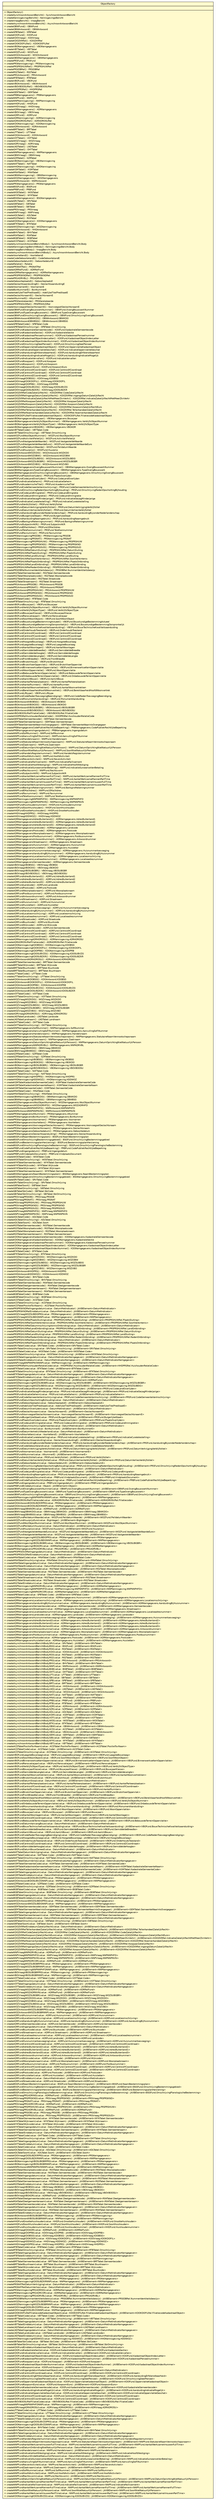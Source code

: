 #!/usr/local/bin/dot
#
# Class diagram 
# Generated by UMLGraph version R5_6-24-gf6e263 (http://www.umlgraph.org/)
#

digraph G {
	edge [fontname="Helvetica",fontsize=10,labelfontname="Helvetica",labelfontsize=10];
	node [fontname="Helvetica",fontsize=10,shape=plaintext];
	nodesep=0.25;
	ranksep=0.5;
	// nl.egem.stuf.sector.bg._0204.ObjectFactory
	c140947 [label=<<table title="nl.egem.stuf.sector.bg._0204.ObjectFactory" border="0" cellborder="1" cellspacing="0" cellpadding="2" port="p" bgcolor="lemonChiffon" href="./ObjectFactory.html">
		<tr><td><table border="0" cellspacing="0" cellpadding="1">
<tr><td align="center" balign="center"> ObjectFactory </td></tr>
		</table></td></tr>
		<tr><td><table border="0" cellspacing="0" cellpadding="1">
<tr><td align="left" balign="left">  </td></tr>
		</table></td></tr>
		<tr><td><table border="0" cellspacing="0" cellpadding="1">
<tr><td align="left" balign="left"> + ObjectFactory() </td></tr>
<tr><td align="left" balign="left"> + createSynchroonAntwoordBericht() : SynchroonAntwoordBericht </td></tr>
<tr><td align="left" balign="left"> + createKennisgevingsBericht() : KennisgevingsBericht </td></tr>
<tr><td align="left" balign="left"> + createVraagBericht() : VraagBericht </td></tr>
<tr><td align="left" balign="left"> + createAsynchroonAntwoordBericht() : AsynchroonAntwoordBericht </td></tr>
<tr><td align="left" balign="left"> + createOBWFund() : OBWFund </td></tr>
<tr><td align="left" balign="left"> + createOBWAntwoord() : OBWAntwoord </td></tr>
<tr><td align="left" balign="left"> + createSPBTabel() : SPBTabel </td></tr>
<tr><td align="left" balign="left"> + createKDOFund() : KDOFund </td></tr>
<tr><td align="left" balign="left"> + createKDOVraag() : KDOVraag </td></tr>
<tr><td align="left" balign="left"> + createKDOZKRRel() : KDOZKRRel </td></tr>
<tr><td align="left" balign="left"> + createKDOKDOFILRel() : KDOKDOFILRel </td></tr>
<tr><td align="left" balign="left"> + createVBOKerngegevens() : VBOKerngegevens </td></tr>
<tr><td align="left" balign="left"> + createVBTTabel() : VBTTabel </td></tr>
<tr><td align="left" balign="left"> + createWOZFund() : WOZFund </td></tr>
<tr><td align="left" balign="left"> + createWOZAntwoord() : WOZAntwoord </td></tr>
<tr><td align="left" balign="left"> + createOBWKerngegevens() : OBWKerngegevens </td></tr>
<tr><td align="left" balign="left"> + createPRSFund() : PRSFund </td></tr>
<tr><td align="left" balign="left"> + createPRSKennisgeving() : PRSKennisgeving </td></tr>
<tr><td align="left" balign="left"> + createPRSPRSHUWRel() : PRSPRSHUWRel </td></tr>
<tr><td align="left" balign="left"> + createPRSIDBRel() : PRSIDBRel </td></tr>
<tr><td align="left" balign="left"> + createR02Tabel() : R02Tabel </td></tr>
<tr><td align="left" balign="left"> + createPRSAntwoord() : PRSAntwoord </td></tr>
<tr><td align="left" balign="left"> + createRTBTabel() : RTBTabel </td></tr>
<tr><td align="left" balign="left"> + createVBOFund() : VBOFund </td></tr>
<tr><td align="left" balign="left"> + createVBOAntwoord() : VBOAntwoord </td></tr>
<tr><td align="left" balign="left"> + createVBOVBOOSURel() : VBOVBOOSURel </td></tr>
<tr><td align="left" balign="left"> + createHHDPRSRel() : HHDPRSRel </td></tr>
<tr><td align="left" balign="left"> + createGEMTabel() : GEMTabel </td></tr>
<tr><td align="left" balign="left"> + createPRBKerngegevens() : PRBKerngegevens </td></tr>
<tr><td align="left" balign="left"> + createNNPFund() : NNPFund </td></tr>
<tr><td align="left" balign="left"> + createNNPKennisgeving() : NNPKennisgeving </td></tr>
<tr><td align="left" balign="left"> + createHHDFund() : HHDFund </td></tr>
<tr><td align="left" balign="left"> + createHHDVraag() : HHDVraag </td></tr>
<tr><td align="left" balign="left"> + createADRKerngegevens() : ADRKerngegevens </td></tr>
<tr><td align="left" balign="left"> + createVBOVraag() : VBOVraag </td></tr>
<tr><td align="left" balign="left"> + createADRFund() : ADRFund </td></tr>
<tr><td align="left" balign="left"> + createADRKennisgeving() : ADRKennisgeving </td></tr>
<tr><td align="left" balign="left"> + createADRADROSURel() : ADRADROSURel </td></tr>
<tr><td align="left" balign="left"> + createKDOKennisgeving() : KDOKennisgeving </td></tr>
<tr><td align="left" balign="left"> + createADRAntwoord() : ADRAntwoord </td></tr>
<tr><td align="left" balign="left"> + createBRTTabel() : BRTTabel </td></tr>
<tr><td align="left" balign="left"> + createLFTTabel() : LFTTabel </td></tr>
<tr><td align="left" balign="left"> + createKDOAntwoord() : KDOAntwoord </td></tr>
<tr><td align="left" balign="left"> + createVOTTabel() : VOTTabel </td></tr>
<tr><td align="left" balign="left"> + createWOZVraag() : WOZVraag </td></tr>
<tr><td align="left" balign="left"> + createADRVraag() : ADRVraag </td></tr>
<tr><td align="left" balign="left"> + createLNDTabel() : LNDTabel </td></tr>
<tr><td align="left" balign="left"> + createOHTTabel() : OHTTabel </td></tr>
<tr><td align="left" balign="left"> + createNNPKerngegevens() : NNPKerngegevens </td></tr>
<tr><td align="left" balign="left"> + createOBWVraag() : OBWVraag </td></tr>
<tr><td align="left" balign="left"> + createSZRTabel() : SZRTabel </td></tr>
<tr><td align="left" balign="left"> + createVBOKennisgeving() : VBOKennisgeving </td></tr>
<tr><td align="left" balign="left"> + createNATTabel() : NATTabel </td></tr>
<tr><td align="left" balign="left"> + createHHDKennisgeving() : HHDKennisgeving </td></tr>
<tr><td align="left" balign="left"> + createKGMTabel() : KGMTabel </td></tr>
<tr><td align="left" balign="left"> + createMNATabel() : MNATabel </td></tr>
<tr><td align="left" balign="left"> + createOBWKennisgeving() : OBWKennisgeving </td></tr>
<tr><td align="left" balign="left"> + createWOZKerngegevens() : WOZKerngegevens </td></tr>
<tr><td align="left" balign="left"> + createNNPAntwoord() : NNPAntwoord </td></tr>
<tr><td align="left" balign="left"> + createPRSKerngegevens() : PRSKerngegevens </td></tr>
<tr><td align="left" balign="left"> + createBSGFund() : BSGFund </td></tr>
<tr><td align="left" balign="left"> + createPRBFund() : PRBFund </td></tr>
<tr><td align="left" balign="left"> + createWOSTabel() : WOSTabel </td></tr>
<tr><td align="left" balign="left"> + createWYKTabel() : WYKTabel </td></tr>
<tr><td align="left" balign="left"> + createBSGKerngegevens() : BSGKerngegevens </td></tr>
<tr><td align="left" balign="left"> + createSRVTabel() : SRVTabel </td></tr>
<tr><td align="left" balign="left"> + createSIBTabel() : SIBTabel </td></tr>
<tr><td align="left" balign="left"> + createSBITabel() : SBITabel </td></tr>
<tr><td align="left" balign="left"> + createPRSVraag() : PRSVraag </td></tr>
<tr><td align="left" balign="left"> + createNNPVraag() : NNPVraag </td></tr>
<tr><td align="left" balign="left"> + createADLTabel() : ADLTabel </td></tr>
<tr><td align="left" balign="left"> + createR03Tabel() : R03Tabel </td></tr>
<tr><td align="left" balign="left"> + createKDOKerngegevens() : KDOKerngegevens </td></tr>
<tr><td align="left" balign="left"> + createBTKTabel() : BTKTabel </td></tr>
<tr><td align="left" balign="left"> + createWOZKennisgeving() : WOZKennisgeving </td></tr>
<tr><td align="left" balign="left"> + createHHDAntwoord() : HHDAntwoord </td></tr>
<tr><td align="left" balign="left"> + createBHVTabel() : BHVTabel </td></tr>
<tr><td align="left" balign="left"> + createR04Tabel() : R04Tabel </td></tr>
<tr><td align="left" balign="left"> + createBGBTabel() : BGBTabel </td></tr>
<tr><td align="left" balign="left"> + createACDTabel() : ACDTabel </td></tr>
<tr><td align="left" balign="left"> + createSynchroonAntwoordBerichtBody() : SynchroonAntwoordBericht.Body </td></tr>
<tr><td align="left" balign="left"> + createKennisgevingsBerichtBody() : KennisgevingsBericht.Body </td></tr>
<tr><td align="left" balign="left"> + createVraagBerichtBody() : VraagBericht.Body </td></tr>
<tr><td align="left" balign="left"> + createAsynchroonAntwoordBerichtBody() : AsynchroonAntwoordBericht.Body </td></tr>
<tr><td align="left" balign="left"> + createVoorlettersE() : VoorlettersE </td></tr>
<tr><td align="left" balign="left"> + createCodeGeboortelandE() : CodeGeboortelandE </td></tr>
<tr><td align="left" balign="left"> + createGeboortedatumE() : GeboortedatumE </td></tr>
<tr><td align="left" balign="left"> + createRelatie() : Relatie </td></tr>
<tr><td align="left" balign="left"> + createPRSNATRel() : PRSNATRel </td></tr>
<tr><td align="left" balign="left"> + createADRRelFund() : ADRRelFund </td></tr>
<tr><td align="left" balign="left"> + createADRRelKerngegevens() : ADRRelKerngegevens </td></tr>
<tr><td align="left" balign="left"> + createPRSPRSKNDRel() : PRSPRSKNDRel </td></tr>
<tr><td align="left" balign="left"> + createPRSADRVBL() : PRSADRVBL </td></tr>
<tr><td align="left" balign="left"> + createGeboorteplaatsE() : GeboorteplaatsE </td></tr>
<tr><td align="left" balign="left"> + createGeslachtsaanduidingE() : GeslachtsaanduidingE </td></tr>
<tr><td align="left" balign="left"> + createVoornamenE() : VoornamenE </td></tr>
<tr><td align="left" balign="left"> + createBsnNummerE() : BsnNummerE </td></tr>
<tr><td align="left" balign="left"> + createAdellijkeTitelPredikaatE() : AdellijkeTitelPredikaatE </td></tr>
<tr><td align="left" balign="left"> + createGeslachtsnaamE() : GeslachtsnaamE </td></tr>
<tr><td align="left" balign="left"> + createANummerE() : ANummerE </td></tr>
<tr><td align="left" balign="left"> + createPRSGerelateerde() : PRSGerelateerde </td></tr>
<tr><td align="left" balign="left"> + createPRSPRSOUDRel() : PRSPRSOUDRel </td></tr>
<tr><td align="left" balign="left"> + createVoorvoegselGeslachtsnaamE() : VoorvoegselGeslachtsnaamE </td></tr>
<tr><td align="left" balign="left"> + createOBWFundOverigBouwwerkNummer() : OBWFund.OverigBouwwerkNummer </td></tr>
<tr><td align="left" balign="left"> + createOBWFundTypeOverigBouwwerk() : OBWFund.TypeOverigBouwwerk </td></tr>
<tr><td align="left" balign="left"> + createOBWFundOmschrijvingOverigBouwwerk() : OBWFund.OmschrijvingOverigBouwwerk </td></tr>
<tr><td align="left" balign="left"> + createOBWAntwoordOBWKDO() : OBWAntwoord.OBWKDO </td></tr>
<tr><td align="left" balign="left"> + createOBWAntwoordOBWBSG() : OBWAntwoord.OBWBSG </td></tr>
<tr><td align="left" balign="left"> + createSPBTabelCode() : SPBTabel.Code </td></tr>
<tr><td align="left" balign="left"> + createSPBTabelOmschrijving() : SPBTabel.Omschrijving </td></tr>
<tr><td align="left" balign="left"> + createKDOFundKadastraleGemeentecode() : KDOFund.KadastraleGemeentecode </td></tr>
<tr><td align="left" balign="left"> + createKDOFundKadastraleSectie() : KDOFund.KadastraleSectie </td></tr>
<tr><td align="left" balign="left"> + createKDOFundKadastraalPerceelnummer() : KDOFund.KadastraalPerceelnummer </td></tr>
<tr><td align="left" balign="left"> + createKDOFundKadastraalObjectIndexLetter() : KDOFund.KadastraalObjectIndexLetter </td></tr>
<tr><td align="left" balign="left"> + createKDOFundKadastraalObjectIndexNummer() : KDOFund.KadastraalObjectIndexNummer </td></tr>
<tr><td align="left" balign="left"> + createKDOFundOmschrijvingDeelPerceel() : KDOFund.OmschrijvingDeelPerceel </td></tr>
<tr><td align="left" balign="left"> + createKDOFundOppervlakteKadastraalObject() : KDOFund.OppervlakteKadastraalObject </td></tr>
<tr><td align="left" balign="left"> + createKDOFundIndicatieOppervlakteGeschat() : KDOFund.IndicatieOppervlakteGeschat </td></tr>
<tr><td align="left" balign="left"> + createKDOFundAanduidingErfdienstbaarheid() : KDOFund.AanduidingErfdienstbaarheid </td></tr>
<tr><td align="left" balign="left"> + createKDOFundAanduidingIndicatieMogelijk() : KDOFund.AanduidingIndicatieMogelijk </td></tr>
<tr><td align="left" balign="left"> + createKDOFundIndicatieVervallen() : KDOFund.IndicatieVervallen </td></tr>
<tr><td align="left" balign="left"> + createKDOFundKoopjaar() : KDOFund.Koopjaar </td></tr>
<tr><td align="left" balign="left"> + createKDOFundKoopsom() : KDOFund.Koopsom </td></tr>
<tr><td align="left" balign="left"> + createKDOFundKoopsomEuro() : KDOFund.KoopsomEuro </td></tr>
<tr><td align="left" balign="left"> + createKDOFundCentroidXCoordinaat() : KDOFund.CentroidXCoordinaat </td></tr>
<tr><td align="left" balign="left"> + createKDOFundCentroidYCoordinaat() : KDOFund.CentroidYCoordinaat </td></tr>
<tr><td align="left" balign="left"> + createKDOFundCentroidZCoordinaat() : KDOFund.CentroidZCoordinaat </td></tr>
<tr><td align="left" balign="left"> + createKDOVraagKDOBSG() : KDOVraag.KDOBSG </td></tr>
<tr><td align="left" balign="left"> + createKDOVraagKDOKDOFIL() : KDOVraag.KDOKDOFIL </td></tr>
<tr><td align="left" balign="left"> + createKDOVraagKDOPRB() : KDOVraag.KDOPRB </td></tr>
<tr><td align="left" balign="left"> + createKDOVraagKDOSUBVZG() : KDOVraag.KDOSUBVZG </td></tr>
<tr><td align="left" balign="left"> + createKDOVraagKDOSUBZKR() : KDOVraag.KDOSUBZKR </td></tr>
<tr><td align="left" balign="left"> + createKDOZKRRelCodeZakelijkRecht() : KDOZKRRel.CodeZakelijkRecht </td></tr>
<tr><td align="left" balign="left"> + createKDOZKRRelIngangsDatumZakelijkRecht() : KDOZKRRel.IngangsDatumZakelijkRecht </td></tr>
<tr><td align="left" balign="left"> + createKDOZKRRelIndicatieZakelijkRechtMetMeerZknVerkr() : KDOZKRRel.IndicatieZakelijkRechtMetMeerZknVerkr </td></tr>
<tr><td align="left" balign="left"> + createKDOZKRRelKoopjaarZakelijkRecht() : KDOZKRRel.KoopjaarZakelijkRecht </td></tr>
<tr><td align="left" balign="left"> + createKDOZKRRelKoopsomZakelijkRecht() : KDOZKRRel.KoopsomZakelijkRecht </td></tr>
<tr><td align="left" balign="left"> + createKDOZKRRelKoopsomZakelijkRechtEuro() : KDOZKRRel.KoopsomZakelijkRechtEuro </td></tr>
<tr><td align="left" balign="left"> + createKDOZKRRelTellerAandeelZakelijkRecht() : KDOZKRRel.TellerAandeelZakelijkRecht </td></tr>
<tr><td align="left" balign="left"> + createKDOZKRRelNoemerAandeelZakelijkRecht() : KDOZKRRel.NoemerAandeelZakelijkRecht </td></tr>
<tr><td align="left" balign="left"> + createKDOKDOFILRelFiliatiecodeKadastraalObject() : KDOKDOFILRel.FiliatiecodeKadastraalObject </td></tr>
<tr><td align="left" balign="left"> + createVBOKerngegevensBouwjaar() : VBOKerngegevens.Bouwjaar </td></tr>
<tr><td align="left" balign="left"> + createVBOKerngegevensVerblijfsObjectNummer() : VBOKerngegevens.VerblijfsObjectNummer </td></tr>
<tr><td align="left" balign="left"> + createVBOKerngegevensVerblijfsObjectType() : VBOKerngegevens.VerblijfsObjectType </td></tr>
<tr><td align="left" balign="left"> + createVBOKerngegevensVBOADR() : VBOKerngegevens.VBOADR </td></tr>
<tr><td align="left" balign="left"> + createVBTTabelCode() : VBTTabel.Code </td></tr>
<tr><td align="left" balign="left"> + createVBTTabelOmschrijving() : VBTTabel.Omschrijving </td></tr>
<tr><td align="left" balign="left"> + createWOZFundWozObjectNummer() : WOZFund.WozObjectNummer </td></tr>
<tr><td align="left" balign="left"> + createWOZFundActiviteitFeitelijk() : WOZFund.ActiviteitFeitelijk </td></tr>
<tr><td align="left" balign="left"> + createWOZFundVastgesteldeWaarde() : WOZFund.VastgesteldeWaarde </td></tr>
<tr><td align="left" balign="left"> + createWOZFundVastgesteldeWaardeEuro() : WOZFund.VastgesteldeWaardeEuro </td></tr>
<tr><td align="left" balign="left"> + createWOZFundPeildatumWaarde() : WOZFund.PeildatumWaarde </td></tr>
<tr><td align="left" balign="left"> + createWOZFundHuurprijs() : WOZFund.Huurprijs </td></tr>
<tr><td align="left" balign="left"> + createWOZAntwoordWOZKDO() : WOZAntwoord.WOZKDO </td></tr>
<tr><td align="left" balign="left"> + createWOZAntwoordWOZOBW() : WOZAntwoord.WOZOBW </td></tr>
<tr><td align="left" balign="left"> + createWOZAntwoordWOZSUBEIG() : WOZAntwoord.WOZSUBEIG </td></tr>
<tr><td align="left" balign="left"> + createWOZAntwoordWOZSUBGBR() : WOZAntwoord.WOZSUBGBR </td></tr>
<tr><td align="left" balign="left"> + createWOZAntwoordWOZVBO() : WOZAntwoord.WOZVBO </td></tr>
<tr><td align="left" balign="left"> + createOBWKerngegevensOverigBouwwerkNummer() : OBWKerngegevens.OverigBouwwerkNummer </td></tr>
<tr><td align="left" balign="left"> + createOBWKerngegevensTypeOverigBouwwerk() : OBWKerngegevens.TypeOverigBouwwerk </td></tr>
<tr><td align="left" balign="left"> + createOBWKerngegevensOmschrijvingOverigBouwwerk() : OBWKerngegevens.OmschrijvingOverigBouwwerk </td></tr>
<tr><td align="left" balign="left"> + createPRSFundPlaatsOverlijden() : PRSFund.PlaatsOverlijden </td></tr>
<tr><td align="left" balign="left"> + createPRSFundCodeLandOverlijden() : PRSFund.CodeLandOverlijden </td></tr>
<tr><td align="left" balign="left"> + createPRSFundIndicatieGeheim() : PRSFund.IndicatieGeheim </td></tr>
<tr><td align="left" balign="left"> + createPRSFundAcademischeTitel() : PRSFund.AcademischeTitel </td></tr>
<tr><td align="left" balign="left"> + createPRSFundCodeGemeenteVanInschrijving() : PRSFund.CodeGemeenteVanInschrijving </td></tr>
<tr><td align="left" balign="left"> + createPRSFundOmschrijvingRedenOpschortingBijhouding() : PRSFund.OmschrijvingRedenOpschortingBijhouding </td></tr>
<tr><td align="left" balign="left"> + createPRSFundCodeLandEmigratie() : PRSFund.CodeLandEmigratie </td></tr>
<tr><td align="left" balign="left"> + createPRSFundCodeLandImmigratie() : PRSFund.CodeLandImmigratie </td></tr>
<tr><td align="left" balign="left"> + createPRSFundIndicatieGezagMinderjarige() : PRSFund.IndicatieGezagMinderjarige </td></tr>
<tr><td align="left" balign="left"> + createPRSFundIndicatieCuratelestelling() : PRSFund.IndicatieCuratelestelling </td></tr>
<tr><td align="left" balign="left"> + createPRSFundVerblijfstitel() : PRSFund.Verblijfstitel </td></tr>
<tr><td align="left" balign="left"> + createPRSFundDatumVerkrijgingVerblijfstitel() : PRSFund.DatumVerkrijgingVerblijfstitel </td></tr>
<tr><td align="left" balign="left"> + createPRSFundDatumVerliesVerblijfstitel() : PRSFund.DatumVerliesVerblijfstitel </td></tr>
<tr><td align="left" balign="left"> + createPRSFundAanduidingBijzonderNederlanderschap() : PRSFund.AanduidingBijzonderNederlanderschap </td></tr>
<tr><td align="left" balign="left"> + createPRSFundBurgerlijkeStaat() : PRSFund.BurgerlijkeStaat </td></tr>
<tr><td align="left" balign="left"> + createPRSFundAanduidingNaamgebruik() : PRSFund.AanduidingNaamgebruik </td></tr>
<tr><td align="left" balign="left"> + createPRSFundBankgiroRekeningnummer() : PRSFund.BankgiroRekeningnummer </td></tr>
<tr><td align="left" balign="left"> + createPRSFundSubjectnrAKR() : PRSFund.SubjectnrAKR </td></tr>
<tr><td align="left" balign="left"> + createPRSFundEMailAdres() : PRSFund.EMailAdres </td></tr>
<tr><td align="left" balign="left"> + createPRSFundTelefoonnummer() : PRSFund.Telefoonnummer </td></tr>
<tr><td align="left" balign="left"> + createPRSFundFaxnummer() : PRSFund.Faxnummer </td></tr>
<tr><td align="left" balign="left"> + createPRSKennisgevingPRSIDB() : PRSKennisgeving.PRSIDB </td></tr>
<tr><td align="left" balign="left"> + createPRSKennisgevingPRSNAT() : PRSKennisgeving.PRSNAT </td></tr>
<tr><td align="left" balign="left"> + createPRSKennisgevingPRSPRSHUW() : PRSKennisgeving.PRSPRSHUW </td></tr>
<tr><td align="left" balign="left"> + createPRSKennisgevingPRSPRSKND() : PRSKennisgeving.PRSPRSKND </td></tr>
<tr><td align="left" balign="left"> + createPRSKennisgevingPRSPRSOUD() : PRSKennisgeving.PRSPRSOUD </td></tr>
<tr><td align="left" balign="left"> + createPRSPRSHUWRelDatumSluiting() : PRSPRSHUWRel.DatumSluiting </td></tr>
<tr><td align="left" balign="left"> + createPRSPRSHUWRelPlaatsSluiting() : PRSPRSHUWRel.PlaatsSluiting </td></tr>
<tr><td align="left" balign="left"> + createPRSPRSHUWRelLandSluiting() : PRSPRSHUWRel.LandSluiting </td></tr>
<tr><td align="left" balign="left"> + createPRSPRSHUWRelSoortVerbintenis() : PRSPRSHUWRel.SoortVerbintenis </td></tr>
<tr><td align="left" balign="left"> + createPRSPRSHUWRelPlaatsOntbinding() : PRSPRSHUWRel.PlaatsOntbinding </td></tr>
<tr><td align="left" balign="left"> + createPRSPRSHUWRelLandOntbinding() : PRSPRSHUWRel.LandOntbinding </td></tr>
<tr><td align="left" balign="left"> + createPRSPRSHUWRelRedenOntbinding() : PRSPRSHUWRel.RedenOntbinding </td></tr>
<tr><td align="left" balign="left"> + createPRSIDBRelNummerIdentiteitsbewijs() : PRSIDBRel.NummerIdentiteitsbewijs </td></tr>
<tr><td align="left" balign="left"> + createR02TabelGemeentecode() : R02Tabel.Gemeentecode </td></tr>
<tr><td align="left" balign="left"> + createR02TabelWoonplaatscode() : R02Tabel.Woonplaatscode </td></tr>
<tr><td align="left" balign="left"> + createR02TabelStraatcode() : R02Tabel.Straatcode </td></tr>
<tr><td align="left" balign="left"> + createR02TabelStraatnaam() : R02Tabel.Straatnaam </td></tr>
<tr><td align="left" balign="left"> + createPRSAntwoordPRSIDB() : PRSAntwoord.PRSIDB </td></tr>
<tr><td align="left" balign="left"> + createPRSAntwoordPRSNAT() : PRSAntwoord.PRSNAT </td></tr>
<tr><td align="left" balign="left"> + createPRSAntwoordPRSPRSHUW() : PRSAntwoord.PRSPRSHUW </td></tr>
<tr><td align="left" balign="left"> + createPRSAntwoordPRSPRSKND() : PRSAntwoord.PRSPRSKND </td></tr>
<tr><td align="left" balign="left"> + createPRSAntwoordPRSPRSOUD() : PRSAntwoord.PRSPRSOUD </td></tr>
<tr><td align="left" balign="left"> + createRTBTabelCode() : RTBTabel.Code </td></tr>
<tr><td align="left" balign="left"> + createRTBTabelOmschrijving() : RTBTabel.Omschrijving </td></tr>
<tr><td align="left" balign="left"> + createVBOFundBouwjaar() : VBOFund.Bouwjaar </td></tr>
<tr><td align="left" balign="left"> + createVBOFundVerblijfsObjectNummer() : VBOFund.VerblijfsObjectNummer </td></tr>
<tr><td align="left" balign="left"> + createVBOFundVerblijfsObjectType() : VBOFund.VerblijfsObjectType </td></tr>
<tr><td align="left" balign="left"> + createVBOFundBouwjaarKlasse() : VBOFund.BouwjaarKlasse </td></tr>
<tr><td align="left" balign="left"> + createVBOFundRenovatiejaar() : VBOFund.Renovatiejaar </td></tr>
<tr><td align="left" balign="left"> + createVBOFundSoortWoonObject() : VBOFund.SoortWoonObject </td></tr>
<tr><td align="left" balign="left"> + createVBOFundBouwkundigeBestemmingActueel() : VBOFund.BouwkundigeBestemmingActueel </td></tr>
<tr><td align="left" balign="left"> + createVBOFundBouwkundigeBestemmingOorspronkelijk() : VBOFund.BouwkundigeBestemmingOorspronkelijk </td></tr>
<tr><td align="left" balign="left"> + createVBOFundBouwTechnischeKwaliteitsaanduiding() : VBOFund.BouwTechnischeKwaliteitsaanduiding </td></tr>
<tr><td align="left" balign="left"> + createVBOFundOnderhoudsToestand() : VBOFund.OnderhoudsToestand </td></tr>
<tr><td align="left" balign="left"> + createVBOFundCentroidXCoordinaat() : VBOFund.CentroidXCoordinaat </td></tr>
<tr><td align="left" balign="left"> + createVBOFundCentroidYCoordinaat() : VBOFund.CentroidYCoordinaat </td></tr>
<tr><td align="left" balign="left"> + createVBOFundCentroidZCoordinaat() : VBOFund.CentroidZCoordinaat </td></tr>
<tr><td align="left" balign="left"> + createVBOFundHoogsteBouwlaag() : VBOFund.HoogsteBouwlaag </td></tr>
<tr><td align="left" balign="left"> + createVBOFundLaagsteBouwlaag() : VBOFund.LaagsteBouwlaag </td></tr>
<tr><td align="left" balign="left"> + createVBOFundAantalWoonlagen() : VBOFund.AantalWoonlagen </td></tr>
<tr><td align="left" balign="left"> + createVBOFundGemiddeldeBreedte() : VBOFund.GemiddeldeBreedte </td></tr>
<tr><td align="left" balign="left"> + createVBOFundGemiddeldeHoogte() : VBOFund.GemiddeldeHoogte </td></tr>
<tr><td align="left" balign="left"> + createVBOFundGemiddeldeLengte() : VBOFund.GemiddeldeLengte </td></tr>
<tr><td align="left" balign="left"> + createVBOFundFrontBreedte() : VBOFund.FrontBreedte </td></tr>
<tr><td align="left" balign="left"> + createVBOFundBrutoInhoud() : VBOFund.BrutoInhoud </td></tr>
<tr><td align="left" balign="left"> + createVBOFundBrutoVloerOppervlak() : VBOFund.BrutoVloerOppervlak </td></tr>
<tr><td align="left" balign="left"> + createVBOFundBinnenwerkseKernOppervlakte() : VBOFund.BinnenwerkseKernOppervlakte </td></tr>
<tr><td align="left" balign="left"> + createVBOFundWoonOppervlakte() : VBOFund.WoonOppervlakte </td></tr>
<tr><td align="left" balign="left"> + createVBOFundBebouwdeTerreinOppervlakte() : VBOFund.BebouwdeTerreinOppervlakte </td></tr>
<tr><td align="left" balign="left"> + createVBOFundOnbebouwdeTerreinOppervlakte() : VBOFund.OnbebouwdeTerreinOppervlakte </td></tr>
<tr><td align="left" balign="left"> + createVBOFundAanUitBouw() : VBOFund.AanUitBouw </td></tr>
<tr><td align="left" balign="left"> + createVBOFundAantalParkeerplaatsen() : VBOFund.AantalParkeerplaatsen </td></tr>
<tr><td align="left" balign="left"> + createVBOFundAantalRuimten() : VBOFund.AantalRuimten </td></tr>
<tr><td align="left" balign="left"> + createVBOFundAantalWoonvertrekken() : VBOFund.AantalWoonvertrekken </td></tr>
<tr><td align="left" balign="left"> + createVBOFundBereikbaarheidHoofdWoonvertrek() : VBOFund.BereikbaarheidHoofdWoonvertrek </td></tr>
<tr><td align="left" balign="left"> + createVBOFundLifttype() : VBOFund.Lifttype </td></tr>
<tr><td align="left" balign="left"> + createVBOFundCodeRedenToevoegingBeeindiging() : VBOFund.CodeRedenToevoegingBeeindiging </td></tr>
<tr><td align="left" balign="left"> + createVBOFundMonumentAanduiding() : VBOFund.MonumentAanduiding </td></tr>
<tr><td align="left" balign="left"> + createVBOAntwoordVBOBSG() : VBOAntwoord.VBOBSG </td></tr>
<tr><td align="left" balign="left"> + createVBOAntwoordVBOKDO() : VBOAntwoord.VBOKDO </td></tr>
<tr><td align="left" balign="left"> + createVBOAntwoordVBOSUBGBR() : VBOAntwoord.VBOSUBGBR </td></tr>
<tr><td align="left" balign="left"> + createVBOAntwoordVBOVBOOSU() : VBOAntwoord.VBOVBOOSU </td></tr>
<tr><td align="left" balign="left"> + createVBOVBOOSURelFiliatieCode() : VBOVBOOSURel.FiliatieCode </td></tr>
<tr><td align="left" balign="left"> + createHHDPRSRelHuishoudenRelatieCode() : HHDPRSRel.HuishoudenRelatieCode </td></tr>
<tr><td align="left" balign="left"> + createGEMTabelGemeentecode() : GEMTabel.Gemeentecode </td></tr>
<tr><td align="left" balign="left"> + createGEMTabelGemeentenaam() : GEMTabel.Gemeentenaam </td></tr>
<tr><td align="left" balign="left"> + createGEMTabelGemeenteWaarinIsOvergegaan() : GEMTabel.GemeenteWaarinIsOvergegaan </td></tr>
<tr><td align="left" balign="left"> + createPRBKerngegevensCodePubliekRechtlijkeBeperking() : PRBKerngegevens.CodePubliekRechtlijkeBeperking </td></tr>
<tr><td align="left" balign="left"> + createPRBKerngegevensIngangsdatum() : PRBKerngegevens.Ingangsdatum </td></tr>
<tr><td align="left" balign="left"> + createNNPFundSofiNummer() : NNPFund.SofiNummer </td></tr>
<tr><td align="left" balign="left"> + createNNPFundAanvullingSoFiNummer() : NNPFund.AanvullingSoFiNummer </td></tr>
<tr><td align="left" balign="left"> + createNNPFundHandelsnaam() : NNPFund.Handelsnaam </td></tr>
<tr><td align="left" balign="left"> + createNNPFundStatutaireNaamVennootschapsnaam() : NNPFund.StatutaireNaamVennootschapsnaam </td></tr>
<tr><td align="left" balign="left"> + createNNPFundZaaknaam() : NNPFund.Zaaknaam </td></tr>
<tr><td align="left" balign="left"> + createNNPFundDatumOprichtingNietNatuurlijkPersoon() : NNPFund.DatumOprichtingNietNatuurlijkPersoon </td></tr>
<tr><td align="left" balign="left"> + createNNPFundSoortNietNatuurlijkPersoon() : NNPFund.SoortNietNatuurlijkPersoon </td></tr>
<tr><td align="left" balign="left"> + createNNPFundHandelsRegisternummer() : NNPFund.HandelsRegisternummer </td></tr>
<tr><td align="left" balign="left"> + createNNPFundHoofdActiviteit() : NNPFund.HoofdActiviteit </td></tr>
<tr><td align="left" balign="left"> + createNNPFundNevenActiviteit() : NNPFund.NevenActiviteit </td></tr>
<tr><td align="left" balign="left"> + createNNPFundIndicatieFaillisement() : NNPFund.IndicatieFaillisement </td></tr>
<tr><td align="left" balign="left"> + createNNPFundIndicatieHoofdVestiging() : NNPFund.IndicatieHoofdVestiging </td></tr>
<tr><td align="left" balign="left"> + createNNPFundIndicatieSurseanceVanBetaling() : NNPFund.IndicatieSurseanceVanBetaling </td></tr>
<tr><td align="left" balign="left"> + createNNPFundRechtsvorm() : NNPFund.Rechtsvorm </td></tr>
<tr><td align="left" balign="left"> + createNNPFundSubjectnrAKR() : NNPFund.SubjectnrAKR </td></tr>
<tr><td align="left" balign="left"> + createNNPFundAantalWerkzameMannenFullTime() : NNPFund.AantalWerkzameMannenFullTime </td></tr>
<tr><td align="left" balign="left"> + createNNPFundAantalWerkzameMannenPartTime() : NNPFund.AantalWerkzameMannenPartTime </td></tr>
<tr><td align="left" balign="left"> + createNNPFundAantalWerkzameVrouwenFullTime() : NNPFund.AantalWerkzameVrouwenFullTime </td></tr>
<tr><td align="left" balign="left"> + createNNPFundAantalWerkzameVrouwenPartTime() : NNPFund.AantalWerkzameVrouwenPartTime </td></tr>
<tr><td align="left" balign="left"> + createNNPFundBankgiroRekeningnummer() : NNPFund.BankgiroRekeningnummer </td></tr>
<tr><td align="left" balign="left"> + createNNPFundEMailAdres() : NNPFund.EMailAdres </td></tr>
<tr><td align="left" balign="left"> + createNNPFundFaxnummer() : NNPFund.Faxnummer </td></tr>
<tr><td align="left" balign="left"> + createNNPFundTelefoonnummer() : NNPFund.Telefoonnummer </td></tr>
<tr><td align="left" balign="left"> + createNNPKennisgevingNNPNNPHFD() : NNPKennisgeving.NNPNNPHFD </td></tr>
<tr><td align="left" balign="left"> + createNNPKennisgevingNNPNNPNVN() : NNPKennisgeving.NNPNNPNVN </td></tr>
<tr><td align="left" balign="left"> + createHHDFundHuishoudennummer() : HHDFund.Huishoudennummer </td></tr>
<tr><td align="left" balign="left"> + createHHDFundSoortHuishouden() : HHDFund.SoortHuishouden </td></tr>
<tr><td align="left" balign="left"> + createHHDFundGrootteHuishouden() : HHDFund.GrootteHuishouden </td></tr>
<tr><td align="left" balign="left"> + createHHDVraagHHDPRS() : HHDVraag.HHDPRS </td></tr>
<tr><td align="left" balign="left"> + createHHDVraagHDDWOZ() : HHDVraag.HDDWOZ </td></tr>
<tr><td align="left" balign="left"> + createADRKerngegevensAdresBuitenland1() : ADRKerngegevens.AdresBuitenland1 </td></tr>
<tr><td align="left" balign="left"> + createADRKerngegevensAdresBuitenland2() : ADRKerngegevens.AdresBuitenland2 </td></tr>
<tr><td align="left" balign="left"> + createADRKerngegevensAdresBuitenland3() : ADRKerngegevens.AdresBuitenland3 </td></tr>
<tr><td align="left" balign="left"> + createADRKerngegevensLandcode() : ADRKerngegevens.Landcode </td></tr>
<tr><td align="left" balign="left"> + createADRKerngegevensPostcode() : ADRKerngegevens.Postcode </td></tr>
<tr><td align="left" balign="left"> + createADRKerngegevensWoonplaatsnaam() : ADRKerngegevens.Woonplaatsnaam </td></tr>
<tr><td align="left" balign="left"> + createADRKerngegevensPostbusnummer() : ADRKerngegevens.Postbusnummer </td></tr>
<tr><td align="left" balign="left"> + createADRKerngegevensAntwoordnummer() : ADRKerngegevens.Antwoordnummer </td></tr>
<tr><td align="left" balign="left"> + createADRKerngegevensStraatnaam() : ADRKerngegevens.Straatnaam </td></tr>
<tr><td align="left" balign="left"> + createADRKerngegevensHuisnummer() : ADRKerngegevens.Huisnummer </td></tr>
<tr><td align="left" balign="left"> + createADRKerngegevensHuisletter() : ADRKerngegevens.Huisletter </td></tr>
<tr><td align="left" balign="left"> + createADRKerngegevensHuisnummertoevoeging() : ADRKerngegevens.Huisnummertoevoeging </td></tr>
<tr><td align="left" balign="left"> + createADRKerngegevensAanduidingBijHuisnummer() : ADRKerngegevens.AanduidingBijHuisnummer </td></tr>
<tr><td align="left" balign="left"> + createADRKerngegevensLocatieomschrijving() : ADRKerngegevens.Locatieomschrijving </td></tr>
<tr><td align="left" balign="left"> + createADRKerngegevensLocatieadresnummer() : ADRKerngegevens.Locatieadresnummer </td></tr>
<tr><td align="left" balign="left"> + createADRKerngegevensGemeentecode() : ADRKerngegevens.Gemeentecode </td></tr>
<tr><td align="left" balign="left"> + createVBOVraagVBOBSG() : VBOVraag.VBOBSG </td></tr>
<tr><td align="left" balign="left"> + createVBOVraagVBOKDO() : VBOVraag.VBOKDO </td></tr>
<tr><td align="left" balign="left"> + createVBOVraagVBOSUBGBR() : VBOVraag.VBOSUBGBR </td></tr>
<tr><td align="left" balign="left"> + createVBOVraagVBOVBOOSU() : VBOVraag.VBOVBOOSU </td></tr>
<tr><td align="left" balign="left"> + createADRFundAdresBuitenland1() : ADRFund.AdresBuitenland1 </td></tr>
<tr><td align="left" balign="left"> + createADRFundAdresBuitenland2() : ADRFund.AdresBuitenland2 </td></tr>
<tr><td align="left" balign="left"> + createADRFundAdresBuitenland3() : ADRFund.AdresBuitenland3 </td></tr>
<tr><td align="left" balign="left"> + createADRFundLandcode() : ADRFund.Landcode </td></tr>
<tr><td align="left" balign="left"> + createADRFundPostcode() : ADRFund.Postcode </td></tr>
<tr><td align="left" balign="left"> + createADRFundWoonplaatsnaam() : ADRFund.Woonplaatsnaam </td></tr>
<tr><td align="left" balign="left"> + createADRFundPostbusnummer() : ADRFund.Postbusnummer </td></tr>
<tr><td align="left" balign="left"> + createADRFundAntwoordnummer() : ADRFund.Antwoordnummer </td></tr>
<tr><td align="left" balign="left"> + createADRFundStraatnaam() : ADRFund.Straatnaam </td></tr>
<tr><td align="left" balign="left"> + createADRFundHuisnummer() : ADRFund.Huisnummer </td></tr>
<tr><td align="left" balign="left"> + createADRFundHuisletter() : ADRFund.Huisletter </td></tr>
<tr><td align="left" balign="left"> + createADRFundHuisnummertoevoeging() : ADRFund.Huisnummertoevoeging </td></tr>
<tr><td align="left" balign="left"> + createADRFundAanduidingBijHuisnummer() : ADRFund.AanduidingBijHuisnummer </td></tr>
<tr><td align="left" balign="left"> + createADRFundLocatieomschrijving() : ADRFund.Locatieomschrijving </td></tr>
<tr><td align="left" balign="left"> + createADRFundLocatieadresnummer() : ADRFund.Locatieadresnummer </td></tr>
<tr><td align="left" balign="left"> + createADRFundStraatcode() : ADRFund.Straatcode </td></tr>
<tr><td align="left" balign="left"> + createADRFundBuurtcode() : ADRFund.Buurtcode </td></tr>
<tr><td align="left" balign="left"> + createADRFundWijkcode() : ADRFund.Wijkcode </td></tr>
<tr><td align="left" balign="left"> + createADRFundGemeentecode() : ADRFund.Gemeentecode </td></tr>
<tr><td align="left" balign="left"> + createADRFundCentroidXCoordinaat() : ADRFund.CentroidXCoordinaat </td></tr>
<tr><td align="left" balign="left"> + createADRFundCentroidYCoordinaat() : ADRFund.CentroidYCoordinaat </td></tr>
<tr><td align="left" balign="left"> + createADRFundCentroidZCoordinaat() : ADRFund.CentroidZCoordinaat </td></tr>
<tr><td align="left" balign="left"> + createADRKennisgevingADRADROSU() : ADRKennisgeving.ADRADROSU </td></tr>
<tr><td align="left" balign="left"> + createADRADROSURelFiliatiecode() : ADRADROSURel.Filiatiecode </td></tr>
<tr><td align="left" balign="left"> + createKDOKennisgevingKDOBSG() : KDOKennisgeving.KDOBSG </td></tr>
<tr><td align="left" balign="left"> + createKDOKennisgevingKDOKDOFIL() : KDOKennisgeving.KDOKDOFIL </td></tr>
<tr><td align="left" balign="left"> + createKDOKennisgevingKDOPRB() : KDOKennisgeving.KDOPRB </td></tr>
<tr><td align="left" balign="left"> + createKDOKennisgevingKDOSUBVZG() : KDOKennisgeving.KDOSUBVZG </td></tr>
<tr><td align="left" balign="left"> + createKDOKennisgevingKDOSUBZKR() : KDOKennisgeving.KDOSUBZKR </td></tr>
<tr><td align="left" balign="left"> + createADRAntwoordADRADROSU() : ADRAntwoord.ADRADROSU </td></tr>
<tr><td align="left" balign="left"> + createBRTTabelGemeentecode() : BRTTabel.Gemeentecode </td></tr>
<tr><td align="left" balign="left"> + createBRTTabelWijkcode() : BRTTabel.Wijkcode </td></tr>
<tr><td align="left" balign="left"> + createBRTTabelBuurtcode() : BRTTabel.Buurtcode </td></tr>
<tr><td align="left" balign="left"> + createBRTTabelBuurtnaam() : BRTTabel.Buurtnaam </td></tr>
<tr><td align="left" balign="left"> + createLFTTabelCode() : LFTTabel.Code </td></tr>
<tr><td align="left" balign="left"> + createLFTTabelOmschrijving() : LFTTabel.Omschrijving </td></tr>
<tr><td align="left" balign="left"> + createKDOAntwoordKDOBSG() : KDOAntwoord.KDOBSG </td></tr>
<tr><td align="left" balign="left"> + createKDOAntwoordKDOKDOFIL() : KDOAntwoord.KDOKDOFIL </td></tr>
<tr><td align="left" balign="left"> + createKDOAntwoordKDOPRB() : KDOAntwoord.KDOPRB </td></tr>
<tr><td align="left" balign="left"> + createKDOAntwoordKDOSUBVZG() : KDOAntwoord.KDOSUBVZG </td></tr>
<tr><td align="left" balign="left"> + createKDOAntwoordKDOSUBZKR() : KDOAntwoord.KDOSUBZKR </td></tr>
<tr><td align="left" balign="left"> + createVOTTabelCode() : VOTTabel.Code </td></tr>
<tr><td align="left" balign="left"> + createVOTTabelOmschrijving() : VOTTabel.Omschrijving </td></tr>
<tr><td align="left" balign="left"> + createWOZVraagWOZKDO() : WOZVraag.WOZKDO </td></tr>
<tr><td align="left" balign="left"> + createWOZVraagWOZOBW() : WOZVraag.WOZOBW </td></tr>
<tr><td align="left" balign="left"> + createWOZVraagWOZSUBEIG() : WOZVraag.WOZSUBEIG </td></tr>
<tr><td align="left" balign="left"> + createWOZVraagWOZSUBGBR() : WOZVraag.WOZSUBGBR </td></tr>
<tr><td align="left" balign="left"> + createWOZVraagWOZVBO() : WOZVraag.WOZVBO </td></tr>
<tr><td align="left" balign="left"> + createADRVraagADRADROSU() : ADRVraag.ADRADROSU </td></tr>
<tr><td align="left" balign="left"> + createLNDTabelLandcode() : LNDTabel.Landcode </td></tr>
<tr><td align="left" balign="left"> + createLNDTabelLandnaam() : LNDTabel.Landnaam </td></tr>
<tr><td align="left" balign="left"> + createOHTTabelCode() : OHTTabel.Code </td></tr>
<tr><td align="left" balign="left"> + createOHTTabelOmschrijving() : OHTTabel.Omschrijving </td></tr>
<tr><td align="left" balign="left"> + createNNPKerngegevensSofiNummer() : NNPKerngegevens.SofiNummer </td></tr>
<tr><td align="left" balign="left"> + createNNPKerngegevensAanvullingSoFiNummer() : NNPKerngegevens.AanvullingSoFiNummer </td></tr>
<tr><td align="left" balign="left"> + createNNPKerngegevensHandelsnaam() : NNPKerngegevens.Handelsnaam </td></tr>
<tr><td align="left" balign="left"> + createNNPKerngegevensStatutaireNaamVennootschapsnaam() : NNPKerngegevens.StatutaireNaamVennootschapsnaam </td></tr>
<tr><td align="left" balign="left"> + createNNPKerngegevensZaaknaam() : NNPKerngegevens.Zaaknaam </td></tr>
<tr><td align="left" balign="left"> + createNNPKerngegevensDatumOprichtingNietNatuurlijkPersoon() : NNPKerngegevens.DatumOprichtingNietNatuurlijkPersoon </td></tr>
<tr><td align="left" balign="left"> + createNNPKerngegevensNNPADRVBL() : NNPKerngegevens.NNPADRVBL </td></tr>
<tr><td align="left" balign="left"> + createOBWVraagOBWKDO() : OBWVraag.OBWKDO </td></tr>
<tr><td align="left" balign="left"> + createOBWVraagOBWBSG() : OBWVraag.OBWBSG </td></tr>
<tr><td align="left" balign="left"> + createSZRTabelCode() : SZRTabel.Code </td></tr>
<tr><td align="left" balign="left"> + createSZRTabelOmschrijving() : SZRTabel.Omschrijving </td></tr>
<tr><td align="left" balign="left"> + createVBOKennisgevingVBOBSG() : VBOKennisgeving.VBOBSG </td></tr>
<tr><td align="left" balign="left"> + createVBOKennisgevingVBOKDO() : VBOKennisgeving.VBOKDO </td></tr>
<tr><td align="left" balign="left"> + createVBOKennisgevingVBOSUBGBR() : VBOKennisgeving.VBOSUBGBR </td></tr>
<tr><td align="left" balign="left"> + createVBOKennisgevingVBOVBOOSU() : VBOKennisgeving.VBOVBOOSU </td></tr>
<tr><td align="left" balign="left"> + createNATTabelCode() : NATTabel.Code </td></tr>
<tr><td align="left" balign="left"> + createNATTabelOmschrijving() : NATTabel.Omschrijving </td></tr>
<tr><td align="left" balign="left"> + createHHDKennisgevingHHDPRS() : HHDKennisgeving.HHDPRS </td></tr>
<tr><td align="left" balign="left"> + createHHDKennisgevingHDDWOZ() : HHDKennisgeving.HDDWOZ </td></tr>
<tr><td align="left" balign="left"> + createKGMTabelKadastraleGemeenteCode() : KGMTabel.KadastraleGemeenteCode </td></tr>
<tr><td align="left" balign="left"> + createKGMTabelKadastraleGemeenteNaam() : KGMTabel.KadastraleGemeenteNaam </td></tr>
<tr><td align="left" balign="left"> + createKGMTabelGemeenteCode() : KGMTabel.GemeenteCode </td></tr>
<tr><td align="left" balign="left"> + createMNATabelCode() : MNATabel.Code </td></tr>
<tr><td align="left" balign="left"> + createMNATabelOmschrijving() : MNATabel.Omschrijving </td></tr>
<tr><td align="left" balign="left"> + createOBWKennisgevingOBWKDO() : OBWKennisgeving.OBWKDO </td></tr>
<tr><td align="left" balign="left"> + createOBWKennisgevingOBWBSG() : OBWKennisgeving.OBWBSG </td></tr>
<tr><td align="left" balign="left"> + createWOZKerngegevensWozObjectNummer() : WOZKerngegevens.WozObjectNummer </td></tr>
<tr><td align="left" balign="left"> + createWOZKerngegevensWOZADRHFD() : WOZKerngegevens.WOZADRHFD </td></tr>
<tr><td align="left" balign="left"> + createNNPAntwoordNNPNNPHFD() : NNPAntwoord.NNPNNPHFD </td></tr>
<tr><td align="left" balign="left"> + createNNPAntwoordNNPNNPNVN() : NNPAntwoord.NNPNNPNVN </td></tr>
<tr><td align="left" balign="left"> + createPRSKerngegevensANummer() : PRSKerngegevens.ANummer </td></tr>
<tr><td align="left" balign="left"> + createPRSKerngegevensBsnNummer() : PRSKerngegevens.BsnNummer </td></tr>
<tr><td align="left" balign="left"> + createPRSKerngegevensVoornamen() : PRSKerngegevens.Voornamen </td></tr>
<tr><td align="left" balign="left"> + createPRSKerngegevensVoorletters() : PRSKerngegevens.Voorletters </td></tr>
<tr><td align="left" balign="left"> + createPRSKerngegevensVoorvoegselGeslachtsnaam() : PRSKerngegevens.VoorvoegselGeslachtsnaam </td></tr>
<tr><td align="left" balign="left"> + createPRSKerngegevensGeslachtsnaam() : PRSKerngegevens.Geslachtsnaam </td></tr>
<tr><td align="left" balign="left"> + createPRSKerngegevensGeboortedatum() : PRSKerngegevens.Geboortedatum </td></tr>
<tr><td align="left" balign="left"> + createPRSKerngegevensGeslachtsaanduiding() : PRSKerngegevens.Geslachtsaanduiding </td></tr>
<tr><td align="left" balign="left"> + createBSGFundNaamBestemmingsplan() : BSGFund.NaamBestemmingsplan </td></tr>
<tr><td align="left" balign="left"> + createBSGFundOmschrijvingBestemmingsgebied() : BSGFund.OmschrijvingBestemmingsgebied </td></tr>
<tr><td align="left" balign="left"> + createBSGFundBestemmingsplanHerziening() : BSGFund.BestemmingsplanHerziening </td></tr>
<tr><td align="left" balign="left"> + createBSGFundOmschrijvingPlanologischeBestemming() : BSGFund.OmschrijvingPlanologischeBestemming </td></tr>
<tr><td align="left" balign="left"> + createPRBFundCodePubliekRechtlijkeBeperking() : PRBFund.CodePubliekRechtlijkeBeperking </td></tr>
<tr><td align="left" balign="left"> + createPRBFundIngangsdatum() : PRBFund.Ingangsdatum </td></tr>
<tr><td align="left" balign="left"> + createPRBFundVindplaatsDocument() : PRBFund.VindplaatsDocument </td></tr>
<tr><td align="left" balign="left"> + createWOSTabelCode() : WOSTabel.Code </td></tr>
<tr><td align="left" balign="left"> + createWOSTabelOmschrijving() : WOSTabel.Omschrijving </td></tr>
<tr><td align="left" balign="left"> + createWYKTabelGemeentecode() : WYKTabel.Gemeentecode </td></tr>
<tr><td align="left" balign="left"> + createWYKTabelWijkcode() : WYKTabel.Wijkcode </td></tr>
<tr><td align="left" balign="left"> + createWYKTabelWijknaam() : WYKTabel.Wijknaam </td></tr>
<tr><td align="left" balign="left"> + createWYKTabelGemeentenaam() : WYKTabel.Gemeentenaam </td></tr>
<tr><td align="left" balign="left"> + createBSGKerngegevensNaamBestemmingsplan() : BSGKerngegevens.NaamBestemmingsplan </td></tr>
<tr><td align="left" balign="left"> + createBSGKerngegevensOmschrijvingBestemmingsgebied() : BSGKerngegevens.OmschrijvingBestemmingsgebied </td></tr>
<tr><td align="left" balign="left"> + createSRVTabelCode() : SRVTabel.Code </td></tr>
<tr><td align="left" balign="left"> + createSRVTabelOmschrijving() : SRVTabel.Omschrijving </td></tr>
<tr><td align="left" balign="left"> + createSIBTabelSoort() : SIBTabel.Soort </td></tr>
<tr><td align="left" balign="left"> + createSIBTabelOmschrijving() : SIBTabel.Omschrijving </td></tr>
<tr><td align="left" balign="left"> + createSBITabelSbiCode() : SBITabel.SbiCode </td></tr>
<tr><td align="left" balign="left"> + createSBITabelSbiOmschrijving() : SBITabel.SbiOmschrijving </td></tr>
<tr><td align="left" balign="left"> + createPRSVraagPRSIDB() : PRSVraag.PRSIDB </td></tr>
<tr><td align="left" balign="left"> + createPRSVraagPRSNAT() : PRSVraag.PRSNAT </td></tr>
<tr><td align="left" balign="left"> + createPRSVraagPRSPRSHUW() : PRSVraag.PRSPRSHUW </td></tr>
<tr><td align="left" balign="left"> + createPRSVraagPRSPRSKND() : PRSVraag.PRSPRSKND </td></tr>
<tr><td align="left" balign="left"> + createPRSVraagPRSPRSOUD() : PRSVraag.PRSPRSOUD </td></tr>
<tr><td align="left" balign="left"> + createNNPVraagNNPNNPHFD() : NNPVraag.NNPNNPHFD </td></tr>
<tr><td align="left" balign="left"> + createNNPVraagNNPNNPNVN() : NNPVraag.NNPNNPNVN </td></tr>
<tr><td align="left" balign="left"> + createADLTabelCode() : ADLTabel.Code </td></tr>
<tr><td align="left" balign="left"> + createADLTabelOmschrijving() : ADLTabel.Omschrijving </td></tr>
<tr><td align="left" balign="left"> + createADLTabelSoort() : ADLTabel.Soort </td></tr>
<tr><td align="left" balign="left"> + createR03TabelGemeentecode() : R03Tabel.Gemeentecode </td></tr>
<tr><td align="left" balign="left"> + createR03TabelWoonplaatscode() : R03Tabel.Woonplaatscode </td></tr>
<tr><td align="left" balign="left"> + createR03TabelWoonplaatsnaam() : R03Tabel.Woonplaatsnaam </td></tr>
<tr><td align="left" balign="left"> + createR03TabelGemeentenaam() : R03Tabel.Gemeentenaam </td></tr>
<tr><td align="left" balign="left"> + createKDOKerngegevensKadastraleGemeentecode() : KDOKerngegevens.KadastraleGemeentecode </td></tr>
<tr><td align="left" balign="left"> + createKDOKerngegevensKadastraleSectie() : KDOKerngegevens.KadastraleSectie </td></tr>
<tr><td align="left" balign="left"> + createKDOKerngegevensKadastraalPerceelnummer() : KDOKerngegevens.KadastraalPerceelnummer </td></tr>
<tr><td align="left" balign="left"> + createKDOKerngegevensKadastraalObjectIndexLetter() : KDOKerngegevens.KadastraalObjectIndexLetter </td></tr>
<tr><td align="left" balign="left"> + createKDOKerngegevensKadastraalObjectIndexNummer() : KDOKerngegevens.KadastraalObjectIndexNummer </td></tr>
<tr><td align="left" balign="left"> + createBTKTabelCode() : BTKTabel.Code </td></tr>
<tr><td align="left" balign="left"> + createBTKTabelOmschrijving() : BTKTabel.Omschrijving </td></tr>
<tr><td align="left" balign="left"> + createWOZKennisgevingWOZKDO() : WOZKennisgeving.WOZKDO </td></tr>
<tr><td align="left" balign="left"> + createWOZKennisgevingWOZOBW() : WOZKennisgeving.WOZOBW </td></tr>
<tr><td align="left" balign="left"> + createWOZKennisgevingWOZSUBEIG() : WOZKennisgeving.WOZSUBEIG </td></tr>
<tr><td align="left" balign="left"> + createWOZKennisgevingWOZSUBGBR() : WOZKennisgeving.WOZSUBGBR </td></tr>
<tr><td align="left" balign="left"> + createWOZKennisgevingWOZVBO() : WOZKennisgeving.WOZVBO </td></tr>
<tr><td align="left" balign="left"> + createHHDAntwoordHHDPRS() : HHDAntwoord.HHDPRS </td></tr>
<tr><td align="left" balign="left"> + createHHDAntwoordHDDWOZ() : HHDAntwoord.HDDWOZ </td></tr>
<tr><td align="left" balign="left"> + createBHVTabelCode() : BHVTabel.Code </td></tr>
<tr><td align="left" balign="left"> + createBHVTabelOmschrijving() : BHVTabel.Omschrijving </td></tr>
<tr><td align="left" balign="left"> + createR04TabelGemeentecode() : R04Tabel.Gemeentecode </td></tr>
<tr><td align="left" balign="left"> + createR04TabelDeelgemeentecode() : R04Tabel.Deelgemeentecode </td></tr>
<tr><td align="left" balign="left"> + createR04TabelDeelgemeentenaam() : R04Tabel.Deelgemeentenaam </td></tr>
<tr><td align="left" balign="left"> + createR04TabelGemeentenaam() : R04Tabel.Gemeentenaam </td></tr>
<tr><td align="left" balign="left"> + createBGBTabelCode() : BGBTabel.Code </td></tr>
<tr><td align="left" balign="left"> + createBGBTabelOmschrijving() : BGBTabel.Omschrijving </td></tr>
<tr><td align="left" balign="left"> + createACDTabelCode() : ACDTabel.Code </td></tr>
<tr><td align="left" balign="left"> + createACDTabelOmschrijving() : ACDTabel.Omschrijving </td></tr>
<tr><td align="left" balign="left"> + createACDTabelPositieTovNaam() : ACDTabel.PositieTovNaam </td></tr>
<tr><td align="left" balign="left"> + createPRSPRSKNDRelIngangsdatum(value : DatumMetIndicator) : JAXBElement&lt;DatumMetIndicator&gt; </td></tr>
<tr><td align="left" balign="left"> + createPRSPRSKNDRelEinddatum(value : DatumMetIndicator) : JAXBElement&lt;DatumMetIndicator&gt; </td></tr>
<tr><td align="left" balign="left"> + createWOZVraagWOZSUBEIGPRS(value : PRSKerngegevens) : JAXBElement&lt;PRSKerngegevens&gt; </td></tr>
<tr><td align="left" balign="left"> + createWOZVraagWOZSUBEIGNNP(value : NNPKerngegevens) : JAXBElement&lt;NNPKerngegevens&gt; </td></tr>
<tr><td align="left" balign="left"> + createPRSPRSHUWRelPlaatsSluiting(value : PRSPRSHUWRel.PlaatsSluiting) : JAXBElement&lt;PRSPRSHUWRel.PlaatsSluiting&gt; </td></tr>
<tr><td align="left" balign="left"> + createPRSPRSHUWRelSoortVerbintenis(value : PRSPRSHUWRel.SoortVerbintenis) : JAXBElement&lt;PRSPRSHUWRel.SoortVerbintenis&gt; </td></tr>
<tr><td align="left" balign="left"> + createPRSPRSHUWRelDatumInschrijvingVonnisOntbinding(value : DatumMetIndicator) : JAXBElement&lt;DatumMetIndicator&gt; </td></tr>
<tr><td align="left" balign="left"> + createPRSPRSHUWRelLandOntbinding(value : PRSPRSHUWRel.LandOntbinding) : JAXBElement&lt;PRSPRSHUWRel.LandOntbinding&gt; </td></tr>
<tr><td align="left" balign="left"> + createPRSPRSHUWRelDatumSluiting(value : PRSPRSHUWRel.DatumSluiting) : JAXBElement&lt;PRSPRSHUWRel.DatumSluiting&gt; </td></tr>
<tr><td align="left" balign="left"> + createPRSPRSHUWRelLandSluiting(value : PRSPRSHUWRel.LandSluiting) : JAXBElement&lt;PRSPRSHUWRel.LandSluiting&gt; </td></tr>
<tr><td align="left" balign="left"> + createPRSPRSHUWRelRedenOntbinding(value : PRSPRSHUWRel.RedenOntbinding) : JAXBElement&lt;PRSPRSHUWRel.RedenOntbinding&gt; </td></tr>
<tr><td align="left" balign="left"> + createPRSPRSHUWRelDatumOntbinding(value : DatumMetIndicator) : JAXBElement&lt;DatumMetIndicator&gt; </td></tr>
<tr><td align="left" balign="left"> + createPRSPRSHUWRelPlaatsOntbinding(value : PRSPRSHUWRel.PlaatsOntbinding) : JAXBElement&lt;PRSPRSHUWRel.PlaatsOntbinding&gt; </td></tr>
<tr><td align="left" balign="left"> + createSRVTabelCode(value : SRVTabel.Code) : JAXBElement&lt;SRVTabel.Code&gt; </td></tr>
<tr><td align="left" balign="left"> + createSRVTabelOmschrijving(value : SRVTabel.Omschrijving) : JAXBElement&lt;SRVTabel.Omschrijving&gt; </td></tr>
<tr><td align="left" balign="left"> + createWOSTabelCode(value : WOSTabel.Code) : JAXBElement&lt;WOSTabel.Code&gt; </td></tr>
<tr><td align="left" balign="left"> + createWOSTabelOmschrijving(value : WOSTabel.Omschrijving) : JAXBElement&lt;WOSTabel.Omschrijving&gt; </td></tr>
<tr><td align="left" balign="left"> + createWOSTabelIngangsdatum(value : DatumMetIndicatorKerngegeven) : JAXBElement&lt;DatumMetIndicatorKerngegeven&gt; </td></tr>
<tr><td align="left" balign="left"> + createWOSTabelEinddatum(value : DatumMetIndicatorKerngegeven) : JAXBElement&lt;DatumMetIndicatorKerngegeven&gt; </td></tr>
<tr><td align="left" balign="left"> + createNNPVraagNNPNNPNVNNNP(value : NNPKennisgeving) : JAXBElement&lt;NNPKennisgeving&gt; </td></tr>
<tr><td align="left" balign="left"> + createHHDPRSRelHuishoudenRelatieCode(value : HHDPRSRel.HuishoudenRelatieCode) : JAXBElement&lt;HHDPRSRel.HuishoudenRelatieCode&gt; </td></tr>
<tr><td align="left" balign="left"> + createBTKTabelCode(value : BTKTabel.Code) : JAXBElement&lt;BTKTabel.Code&gt; </td></tr>
<tr><td align="left" balign="left"> + createBTKTabelOmschrijving(value : BTKTabel.Omschrijving) : JAXBElement&lt;BTKTabel.Omschrijving&gt; </td></tr>
<tr><td align="left" balign="left"> + createBTKTabelIngangsdatum(value : DatumMetIndicatorKerngegeven) : JAXBElement&lt;DatumMetIndicatorKerngegeven&gt; </td></tr>
<tr><td align="left" balign="left"> + createBTKTabelEinddatum(value : DatumMetIndicatorKerngegeven) : JAXBElement&lt;DatumMetIndicatorKerngegeven&gt; </td></tr>
<tr><td align="left" balign="left"> + createWOZKennisgevingWOZADRHFD(value : ADRRelFund) : JAXBElement&lt;ADRRelFund&gt; </td></tr>
<tr><td align="left" balign="left"> + createWOZKennisgevingWOZSUBGBR(value : WOZKennisgeving.WOZSUBGBR) : JAXBElement&lt;WOZKennisgeving.WOZSUBGBR&gt; </td></tr>
<tr><td align="left" balign="left"> + createWOZKennisgevingWOZSUBEIG(value : WOZKennisgeving.WOZSUBEIG) : JAXBElement&lt;WOZKennisgeving.WOZSUBEIG&gt; </td></tr>
<tr><td align="left" balign="left"> + createPRSFundCodeLandOverlijden(value : PRSFund.CodeLandOverlijden) : JAXBElement&lt;PRSFund.CodeLandOverlijden&gt; </td></tr>
<tr><td align="left" balign="left"> + createPRSFundIndicatieGezagMinderjarige(value : PRSFund.IndicatieGezagMinderjarige) : JAXBElement&lt;PRSFund.IndicatieGezagMinderjarige&gt; </td></tr>
<tr><td align="left" balign="left"> + createPRSFundIndicatieGeheim(value : PRSFund.IndicatieGeheim) : JAXBElement&lt;PRSFund.IndicatieGeheim&gt; </td></tr>
<tr><td align="left" balign="left"> + createPRSFundCodeGemeenteVanInschrijving(value : PRSFund.CodeGemeenteVanInschrijving) : JAXBElement&lt;PRSFund.CodeGemeenteVanInschrijving&gt; </td></tr>
<tr><td align="left" balign="left"> + createPRSFundDatumOpschortingBijhouding(value : DatumMetIndicator) : JAXBElement&lt;DatumMetIndicator&gt; </td></tr>
<tr><td align="left" balign="left"> + createPRSFundGeboorteplaats(value : GeboorteplaatsE) : JAXBElement&lt;GeboorteplaatsE&gt; </td></tr>
<tr><td align="left" balign="left"> + createPRSFundAdellijkeTitelPredikaat(value : AdellijkeTitelPredikaatE) : JAXBElement&lt;AdellijkeTitelPredikaatE&gt; </td></tr>
<tr><td align="left" balign="left"> + createPRSFundDatumOverlijden(value : DatumMetIndicator) : JAXBElement&lt;DatumMetIndicator&gt; </td></tr>
<tr><td align="left" balign="left"> + createPRSFundGeslachtsnaam(value : GeslachtsnaamE) : JAXBElement&lt;GeslachtsnaamE&gt; </td></tr>
<tr><td align="left" balign="left"> + createPRSFundVoorvoegselGeslachtsnaam(value : VoorvoegselGeslachtsnaamE) : JAXBElement&lt;VoorvoegselGeslachtsnaamE&gt; </td></tr>
<tr><td align="left" balign="left"> + createPRSFundBurgerlijkeStaat(value : PRSFund.BurgerlijkeStaat) : JAXBElement&lt;PRSFund.BurgerlijkeStaat&gt; </td></tr>
<tr><td align="left" balign="left"> + createPRSFundPlaatsOverlijden(value : PRSFund.PlaatsOverlijden) : JAXBElement&lt;PRSFund.PlaatsOverlijden&gt; </td></tr>
<tr><td align="left" balign="left"> + createPRSFundCodeLandImmigratie(value : PRSFund.CodeLandImmigratie) : JAXBElement&lt;PRSFund.CodeLandImmigratie&gt; </td></tr>
<tr><td align="left" balign="left"> + createPRSFundDatumInschrijvingGemeente(value : DatumMetIndicator) : JAXBElement&lt;DatumMetIndicator&gt; </td></tr>
<tr><td align="left" balign="left"> + createPRSFundBsnNummer(value : BsnNummerE) : JAXBElement&lt;BsnNummerE&gt; </td></tr>
<tr><td align="left" balign="left"> + createPRSFundDatumVertrekUitNederland(value : DatumMetIndicator) : JAXBElement&lt;DatumMetIndicator&gt; </td></tr>
<tr><td align="left" balign="left"> + createPRSFundVoorletters(value : VoorlettersE) : JAXBElement&lt;VoorlettersE&gt; </td></tr>
<tr><td align="left" balign="left"> + createPRSFundIndicatieCuratelestelling(value : PRSFund.IndicatieCuratelestelling) : JAXBElement&lt;PRSFund.IndicatieCuratelestelling&gt; </td></tr>
<tr><td align="left" balign="left"> + createPRSFundGeslachtsaanduiding(value : GeslachtsaanduidingE) : JAXBElement&lt;GeslachtsaanduidingE&gt; </td></tr>
<tr><td align="left" balign="left"> + createPRSFundAanduidingBijzonderNederlanderschap(value : PRSFund.AanduidingBijzonderNederlanderschap) : JAXBElement&lt;PRSFund.AanduidingBijzonderNederlanderschap&gt; </td></tr>
<tr><td align="left" balign="left"> + createPRSFundCodeGeboorteland(value : CodeGeboortelandE) : JAXBElement&lt;CodeGeboortelandE&gt; </td></tr>
<tr><td align="left" balign="left"> + createPRSFundDatumVerkrijgingVerblijfstitel(value : PRSFund.DatumVerkrijgingVerblijfstitel) : JAXBElement&lt;PRSFund.DatumVerkrijgingVerblijfstitel&gt; </td></tr>
<tr><td align="left" balign="left"> + createPRSFundVoornamen(value : VoornamenE) : JAXBElement&lt;VoornamenE&gt; </td></tr>
<tr><td align="left" balign="left"> + createPRSFundANummer(value : ANummerE) : JAXBElement&lt;ANummerE&gt; </td></tr>
<tr><td align="left" balign="left"> + createPRSFundVerblijfstitel(value : PRSFund.Verblijfstitel) : JAXBElement&lt;PRSFund.Verblijfstitel&gt; </td></tr>
<tr><td align="left" balign="left"> + createPRSFundDatumVerliesVerblijfstitel(value : PRSFund.DatumVerliesVerblijfstitel) : JAXBElement&lt;PRSFund.DatumVerliesVerblijfstitel&gt; </td></tr>
<tr><td align="left" balign="left"> + createPRSFundGeboortedatum(value : GeboortedatumE) : JAXBElement&lt;GeboortedatumE&gt; </td></tr>
<tr><td align="left" balign="left"> + createPRSFundOmschrijvingRedenOpschortingBijhouding(value : PRSFund.OmschrijvingRedenOpschortingBijhouding) : JAXBElement&lt;PRSFund.OmschrijvingRedenOpschortingBijhouding&gt; </td></tr>
<tr><td align="left" balign="left"> + createPRSFundDatumVestigingInNederland(value : DatumMetIndicator) : JAXBElement&lt;DatumMetIndicator&gt; </td></tr>
<tr><td align="left" balign="left"> + createPRSFundCodeLandEmigratie(value : PRSFund.CodeLandEmigratie) : JAXBElement&lt;PRSFund.CodeLandEmigratie&gt; </td></tr>
<tr><td align="left" balign="left"> + createPRSFundAanduidingNaamgebruik(value : PRSFund.AanduidingNaamgebruik) : JAXBElement&lt;PRSFund.AanduidingNaamgebruik&gt; </td></tr>
<tr><td align="left" balign="left"> + createPRBFundVindplaatsDocument(value : PRBFund.VindplaatsDocument) : JAXBElement&lt;PRBFund.VindplaatsDocument&gt; </td></tr>
<tr><td align="left" balign="left"> + createPRBFundCodePubliekRechtlijkeBeperking(value : PRBFund.CodePubliekRechtlijkeBeperking) : JAXBElement&lt;PRBFund.CodePubliekRechtlijkeBeperking&gt; </td></tr>
<tr><td align="left" balign="left"> + createPRBFundIngangsdatum(value : PRBFund.Ingangsdatum) : JAXBElement&lt;PRBFund.Ingangsdatum&gt; </td></tr>
<tr><td align="left" balign="left"> + createPRBFundEinddatum(value : Object) : JAXBElement&lt;Object&gt; </td></tr>
<tr><td align="left" balign="left"> + createOBWFundOverigBouwwerkNummer(value : OBWFund.OverigBouwwerkNummer) : JAXBElement&lt;OBWFund.OverigBouwwerkNummer&gt; </td></tr>
<tr><td align="left" balign="left"> + createOBWFundTypeOverigBouwwerk(value : OBWFund.TypeOverigBouwwerk) : JAXBElement&lt;OBWFund.TypeOverigBouwwerk&gt; </td></tr>
<tr><td align="left" balign="left"> + createOBWFundOmschrijvingOverigBouwwerk(value : OBWFund.OmschrijvingOverigBouwwerk) : JAXBElement&lt;OBWFund.OmschrijvingOverigBouwwerk&gt; </td></tr>
<tr><td align="left" balign="left"> + createNNPKennisgevingNNPNNPNVNNNP(value : NNPKerngegevens) : JAXBElement&lt;NNPKerngegevens&gt; </td></tr>
<tr><td align="left" balign="left"> + createADRADROSURelFiliatiecode(value : ADRADROSURel.Filiatiecode) : JAXBElement&lt;ADRADROSURel.Filiatiecode&gt; </td></tr>
<tr><td align="left" balign="left"> + createKDOAntwoordKDOSUBZKRPRS(value : PRSKerngegevens) : JAXBElement&lt;PRSKerngegevens&gt; </td></tr>
<tr><td align="left" balign="left"> + createKDOAntwoordKDOSUBZKRNNP(value : NNPKerngegevens) : JAXBElement&lt;NNPKerngegevens&gt; </td></tr>
<tr><td align="left" balign="left"> + createOBWVraagOBWADR(value : ADRRelFund) : JAXBElement&lt;ADRRelFund&gt; </td></tr>
<tr><td align="left" balign="left"> + createOBWVraagOBWKDO(value : OBWVraag.OBWKDO) : JAXBElement&lt;OBWVraag.OBWKDO&gt; </td></tr>
<tr><td align="left" balign="left"> + createOBWVraagOBWBSG(value : OBWVraag.OBWBSG) : JAXBElement&lt;OBWVraag.OBWBSG&gt; </td></tr>
<tr><td align="left" balign="left"> + createWOZFundPeildatumWaarde(value : WOZFund.PeildatumWaarde) : JAXBElement&lt;WOZFund.PeildatumWaarde&gt; </td></tr>
<tr><td align="left" balign="left"> + createWOZFundHuurprijsEuro(value : BigInteger) : JAXBElement&lt;BigInteger&gt; </td></tr>
<tr><td align="left" balign="left"> + createWOZFundWozObjectNummer(value : WOZFund.WozObjectNummer) : JAXBElement&lt;WOZFund.WozObjectNummer&gt; </td></tr>
<tr><td align="left" balign="left"> + createWOZFundPeildatumHuurprijs(value : DatumMetIndicator) : JAXBElement&lt;DatumMetIndicator&gt; </td></tr>
<tr><td align="left" balign="left"> + createWOZFundHuurprijs(value : WOZFund.Huurprijs) : JAXBElement&lt;WOZFund.Huurprijs&gt; </td></tr>
<tr><td align="left" balign="left"> + createWOZFundVastgesteldeWaardeEuro(value : WOZFund.VastgesteldeWaardeEuro) : JAXBElement&lt;WOZFund.VastgesteldeWaardeEuro&gt; </td></tr>
<tr><td align="left" balign="left"> + createWOZFundVastgesteldeWaarde(value : WOZFund.VastgesteldeWaarde) : JAXBElement&lt;WOZFund.VastgesteldeWaarde&gt; </td></tr>
<tr><td align="left" balign="left"> + createWOZKennisgevingWOZSUBEIGPRS(value : PRSKerngegevens) : JAXBElement&lt;PRSKerngegevens&gt; </td></tr>
<tr><td align="left" balign="left"> + createWOZKennisgevingWOZSUBEIGNNP(value : NNPKerngegevens) : JAXBElement&lt;NNPKerngegevens&gt; </td></tr>
<tr><td align="left" balign="left"> + createVBOKennisgevingVBOSUBGBR(value : VBOKennisgeving.VBOSUBGBR) : JAXBElement&lt;VBOKennisgeving.VBOSUBGBR&gt; </td></tr>
<tr><td align="left" balign="left"> + createVBOKennisgevingVBOADR(value : ADRRelKerngegevens) : JAXBElement&lt;ADRRelKerngegevens&gt; </td></tr>
<tr><td align="left" balign="left"> + createPRSKerngegevensPRSADRVBL(value : PRSADRVBL) : JAXBElement&lt;PRSADRVBL&gt; </td></tr>
<tr><td align="left" balign="left"> + createPRSPRSOUDRelIngangsdatum(value : DatumMetIndicator) : JAXBElement&lt;DatumMetIndicator&gt; </td></tr>
<tr><td align="left" balign="left"> + createPRSPRSOUDRelEinddatum(value : DatumMetIndicator) : JAXBElement&lt;DatumMetIndicator&gt; </td></tr>
<tr><td align="left" balign="left"> + createMNATabelCode(value : MNATabel.Code) : JAXBElement&lt;MNATabel.Code&gt; </td></tr>
<tr><td align="left" balign="left"> + createMNATabelOmschrijving(value : MNATabel.Omschrijving) : JAXBElement&lt;MNATabel.Omschrijving&gt; </td></tr>
<tr><td align="left" balign="left"> + createMNATabelIngangsdatum(value : DatumMetIndicatorKerngegeven) : JAXBElement&lt;DatumMetIndicatorKerngegeven&gt; </td></tr>
<tr><td align="left" balign="left"> + createMNATabelEinddatum(value : DatumMetIndicatorKerngegeven) : JAXBElement&lt;DatumMetIndicatorKerngegeven&gt; </td></tr>
<tr><td align="left" balign="left"> + createR02TabelWoonplaatscode(value : R02Tabel.Woonplaatscode) : JAXBElement&lt;R02Tabel.Woonplaatscode&gt; </td></tr>
<tr><td align="left" balign="left"> + createR02TabelGemeentecode(value : R02Tabel.Gemeentecode) : JAXBElement&lt;R02Tabel.Gemeentecode&gt; </td></tr>
<tr><td align="left" balign="left"> + createR02TabelIngangsdatum(value : DatumMetIndicatorKerngegeven) : JAXBElement&lt;DatumMetIndicatorKerngegeven&gt; </td></tr>
<tr><td align="left" balign="left"> + createR02TabelStraatnaam(value : R02Tabel.Straatnaam) : JAXBElement&lt;R02Tabel.Straatnaam&gt; </td></tr>
<tr><td align="left" balign="left"> + createR02TabelStraatcode(value : R02Tabel.Straatcode) : JAXBElement&lt;R02Tabel.Straatcode&gt; </td></tr>
<tr><td align="left" balign="left"> + createR02TabelEinddatum(value : DatumMetIndicatorKerngegeven) : JAXBElement&lt;DatumMetIndicatorKerngegeven&gt; </td></tr>
<tr><td align="left" balign="left"> + createNNPKennisgevingNNPADRVBL(value : ADRRelKerngegevens) : JAXBElement&lt;ADRRelKerngegevens&gt; </td></tr>
<tr><td align="left" balign="left"> + createNNPKennisgevingNNPNNPHFD(value : NNPKennisgeving.NNPNNPHFD) : JAXBElement&lt;NNPKennisgeving.NNPNNPHFD&gt; </td></tr>
<tr><td align="left" balign="left"> + createNNPKennisgevingNNPADRCOR(value : ADRRelKerngegevens) : JAXBElement&lt;ADRRelKerngegevens&gt; </td></tr>
<tr><td align="left" balign="left"> + createSPBTabelCode(value : SPBTabel.Code) : JAXBElement&lt;SPBTabel.Code&gt; </td></tr>
<tr><td align="left" balign="left"> + createADRKerngegevensHuisnummer(value : ADRKerngegevens.Huisnummer) : JAXBElement&lt;ADRKerngegevens.Huisnummer&gt; </td></tr>
<tr><td align="left" balign="left"> + createADRKerngegevensLocatieomschrijving(value : ADRKerngegevens.Locatieomschrijving) : JAXBElement&lt;ADRKerngegevens.Locatieomschrijving&gt; </td></tr>
<tr><td align="left" balign="left"> + createADRKerngegevensAanduidingBijHuisnummer(value : ADRKerngegevens.AanduidingBijHuisnummer) : JAXBElement&lt;ADRKerngegevens.AanduidingBijHuisnummer&gt; </td></tr>
<tr><td align="left" balign="left"> + createADRKerngegevensGemeentecode(value : ADRKerngegevens.Gemeentecode) : JAXBElement&lt;ADRKerngegevens.Gemeentecode&gt; </td></tr>
<tr><td align="left" balign="left"> + createADRKerngegevensStraatnaam(value : ADRKerngegevens.Straatnaam) : JAXBElement&lt;ADRKerngegevens.Straatnaam&gt; </td></tr>
<tr><td align="left" balign="left"> + createADRKerngegevensLocatieadresnummer(value : ADRKerngegevens.Locatieadresnummer) : JAXBElement&lt;ADRKerngegevens.Locatieadresnummer&gt; </td></tr>
<tr><td align="left" balign="left"> + createADRKerngegevensLandcode(value : ADRKerngegevens.Landcode) : JAXBElement&lt;ADRKerngegevens.Landcode&gt; </td></tr>
<tr><td align="left" balign="left"> + createADRKerngegevensHuisnummertoevoeging(value : ADRKerngegevens.Huisnummertoevoeging) : JAXBElement&lt;ADRKerngegevens.Huisnummertoevoeging&gt; </td></tr>
<tr><td align="left" balign="left"> + createADRKerngegevensAdresBuitenland2(value : ADRKerngegevens.AdresBuitenland2) : JAXBElement&lt;ADRKerngegevens.AdresBuitenland2&gt; </td></tr>
<tr><td align="left" balign="left"> + createADRKerngegevensAdresBuitenland1(value : ADRKerngegevens.AdresBuitenland1) : JAXBElement&lt;ADRKerngegevens.AdresBuitenland1&gt; </td></tr>
<tr><td align="left" balign="left"> + createADRKerngegevensAdresBuitenland3(value : ADRKerngegevens.AdresBuitenland3) : JAXBElement&lt;ADRKerngegevens.AdresBuitenland3&gt; </td></tr>
<tr><td align="left" balign="left"> + createADRKerngegevensAntwoordnummer(value : ADRKerngegevens.Antwoordnummer) : JAXBElement&lt;ADRKerngegevens.Antwoordnummer&gt; </td></tr>
<tr><td align="left" balign="left"> + createADRKerngegevensWoonplaatsnaam(value : ADRKerngegevens.Woonplaatsnaam) : JAXBElement&lt;ADRKerngegevens.Woonplaatsnaam&gt; </td></tr>
<tr><td align="left" balign="left"> + createADRKerngegevensPostbusnummer(value : ADRKerngegevens.Postbusnummer) : JAXBElement&lt;ADRKerngegevens.Postbusnummer&gt; </td></tr>
<tr><td align="left" balign="left"> + createADRKerngegevensPostcode(value : ADRKerngegevens.Postcode) : JAXBElement&lt;ADRKerngegevens.Postcode&gt; </td></tr>
<tr><td align="left" balign="left"> + createADRKerngegevensHuisletter(value : ADRKerngegevens.Huisletter) : JAXBElement&lt;ADRKerngegevens.Huisletter&gt; </td></tr>
<tr><td align="left" balign="left"> + createAsynchroonAntwoordBerichtBodySRV(value : SRVTabel) : JAXBElement&lt;SRVTabel&gt; </td></tr>
<tr><td align="left" balign="left"> + createAsynchroonAntwoordBerichtBodyBSG(value : BSGFund) : JAXBElement&lt;BSGFund&gt; </td></tr>
<tr><td align="left" balign="left"> + createAsynchroonAntwoordBerichtBodyR04(value : R04Tabel) : JAXBElement&lt;R04Tabel&gt; </td></tr>
<tr><td align="left" balign="left"> + createAsynchroonAntwoordBerichtBodyKDO(value : KDOAntwoord) : JAXBElement&lt;KDOAntwoord&gt; </td></tr>
<tr><td align="left" balign="left"> + createAsynchroonAntwoordBerichtBodyR03(value : R03Tabel) : JAXBElement&lt;R03Tabel&gt; </td></tr>
<tr><td align="left" balign="left"> + createAsynchroonAntwoordBerichtBodyR02(value : R02Tabel) : JAXBElement&lt;R02Tabel&gt; </td></tr>
<tr><td align="left" balign="left"> + createAsynchroonAntwoordBerichtBodyPRS(value : PRSAntwoord) : JAXBElement&lt;PRSAntwoord&gt; </td></tr>
<tr><td align="left" balign="left"> + createAsynchroonAntwoordBerichtBodyBHV(value : BHVTabel) : JAXBElement&lt;BHVTabel&gt; </td></tr>
<tr><td align="left" balign="left"> + createAsynchroonAntwoordBerichtBodyNNP(value : NNPAntwoord) : JAXBElement&lt;NNPAntwoord&gt; </td></tr>
<tr><td align="left" balign="left"> + createAsynchroonAntwoordBerichtBodyBGB(value : BGBTabel) : JAXBElement&lt;BGBTabel&gt; </td></tr>
<tr><td align="left" balign="left"> + createAsynchroonAntwoordBerichtBodyOHT(value : OHTTabel) : JAXBElement&lt;OHTTabel&gt; </td></tr>
<tr><td align="left" balign="left"> + createAsynchroonAntwoordBerichtBodyLFT(value : LFTTabel) : JAXBElement&lt;LFTTabel&gt; </td></tr>
<tr><td align="left" balign="left"> + createAsynchroonAntwoordBerichtBodySBI(value : SBITabel) : JAXBElement&lt;SBITabel&gt; </td></tr>
<tr><td align="left" balign="left"> + createAsynchroonAntwoordBerichtBodySPB(value : SPBTabel) : JAXBElement&lt;SPBTabel&gt; </td></tr>
<tr><td align="left" balign="left"> + createAsynchroonAntwoordBerichtBodyBRT(value : BRTTabel) : JAXBElement&lt;BRTTabel&gt; </td></tr>
<tr><td align="left" balign="left"> + createAsynchroonAntwoordBerichtBodyHHD(value : HHDAntwoord) : JAXBElement&lt;HHDAntwoord&gt; </td></tr>
<tr><td align="left" balign="left"> + createAsynchroonAntwoordBerichtBodyLND(value : LNDTabel) : JAXBElement&lt;LNDTabel&gt; </td></tr>
<tr><td align="left" balign="left"> + createAsynchroonAntwoordBerichtBodyWOZ(value : WOZAntwoord) : JAXBElement&lt;WOZAntwoord&gt; </td></tr>
<tr><td align="left" balign="left"> + createAsynchroonAntwoordBerichtBodyNAT(value : NATTabel) : JAXBElement&lt;NATTabel&gt; </td></tr>
<tr><td align="left" balign="left"> + createAsynchroonAntwoordBerichtBodyMNA(value : MNATabel) : JAXBElement&lt;MNATabel&gt; </td></tr>
<tr><td align="left" balign="left"> + createAsynchroonAntwoordBerichtBodyPRB(value : PRBFund) : JAXBElement&lt;PRBFund&gt; </td></tr>
<tr><td align="left" balign="left"> + createAsynchroonAntwoordBerichtBodyRTB(value : RTBTabel) : JAXBElement&lt;RTBTabel&gt; </td></tr>
<tr><td align="left" balign="left"> + createAsynchroonAntwoordBerichtBodyADR(value : ADRAntwoord) : JAXBElement&lt;ADRAntwoord&gt; </td></tr>
<tr><td align="left" balign="left"> + createAsynchroonAntwoordBerichtBodySZR(value : SZRTabel) : JAXBElement&lt;SZRTabel&gt; </td></tr>
<tr><td align="left" balign="left"> + createAsynchroonAntwoordBerichtBodyADL(value : ADLTabel) : JAXBElement&lt;ADLTabel&gt; </td></tr>
<tr><td align="left" balign="left"> + createAsynchroonAntwoordBerichtBodyKGM(value : KGMTabel) : JAXBElement&lt;KGMTabel&gt; </td></tr>
<tr><td align="left" balign="left"> + createAsynchroonAntwoordBerichtBodyVOT(value : VOTTabel) : JAXBElement&lt;VOTTabel&gt; </td></tr>
<tr><td align="left" balign="left"> + createAsynchroonAntwoordBerichtBodyWOS(value : WOSTabel) : JAXBElement&lt;WOSTabel&gt; </td></tr>
<tr><td align="left" balign="left"> + createAsynchroonAntwoordBerichtBodyBTK(value : BTKTabel) : JAXBElement&lt;BTKTabel&gt; </td></tr>
<tr><td align="left" balign="left"> + createAsynchroonAntwoordBerichtBodyOBW(value : OBWAntwoord) : JAXBElement&lt;OBWAntwoord&gt; </td></tr>
<tr><td align="left" balign="left"> + createAsynchroonAntwoordBerichtBodyACD(value : ACDTabel) : JAXBElement&lt;ACDTabel&gt; </td></tr>
<tr><td align="left" balign="left"> + createAsynchroonAntwoordBerichtBodyVBO(value : VBOAntwoord) : JAXBElement&lt;VBOAntwoord&gt; </td></tr>
<tr><td align="left" balign="left"> + createAsynchroonAntwoordBerichtBodyGEM(value : GEMTabel) : JAXBElement&lt;GEMTabel&gt; </td></tr>
<tr><td align="left" balign="left"> + createAsynchroonAntwoordBerichtBodySIB(value : SIBTabel) : JAXBElement&lt;SIBTabel&gt; </td></tr>
<tr><td align="left" balign="left"> + createAsynchroonAntwoordBerichtBodyWYK(value : WYKTabel) : JAXBElement&lt;WYKTabel&gt; </td></tr>
<tr><td align="left" balign="left"> + createAsynchroonAntwoordBerichtBodyVBT(value : VBTTabel) : JAXBElement&lt;VBTTabel&gt; </td></tr>
<tr><td align="left" balign="left"> + createACDTabelPositieTovNaam(value : ACDTabel.PositieTovNaam) : JAXBElement&lt;ACDTabel.PositieTovNaam&gt; </td></tr>
<tr><td align="left" balign="left"> + createACDTabelCode(value : ACDTabel.Code) : JAXBElement&lt;ACDTabel.Code&gt; </td></tr>
<tr><td align="left" balign="left"> + createACDTabelOmschrijving(value : ACDTabel.Omschrijving) : JAXBElement&lt;ACDTabel.Omschrijving&gt; </td></tr>
<tr><td align="left" balign="left"> + createVBOFundLaagsteBouwlaag(value : VBOFund.LaagsteBouwlaag) : JAXBElement&lt;VBOFund.LaagsteBouwlaag&gt; </td></tr>
<tr><td align="left" balign="left"> + createVBOFundSoortWoonObject(value : VBOFund.SoortWoonObject) : JAXBElement&lt;VBOFund.SoortWoonObject&gt; </td></tr>
<tr><td align="left" balign="left"> + createVBOFundBinnenwerkseKernOppervlakte(value : VBOFund.BinnenwerkseKernOppervlakte) : JAXBElement&lt;VBOFund.BinnenwerkseKernOppervlakte&gt; </td></tr>
<tr><td align="left" balign="left"> + createVBOFundRenovatiejaar(value : VBOFund.Renovatiejaar) : JAXBElement&lt;VBOFund.Renovatiejaar&gt; </td></tr>
<tr><td align="left" balign="left"> + createVBOFundVerblijfsObjectType(value : VBOFund.VerblijfsObjectType) : JAXBElement&lt;VBOFund.VerblijfsObjectType&gt; </td></tr>
<tr><td align="left" balign="left"> + createVBOFundBouwjaarKlasse(value : VBOFund.BouwjaarKlasse) : JAXBElement&lt;VBOFund.BouwjaarKlasse&gt; </td></tr>
<tr><td align="left" balign="left"> + createVBOFundGemiddeldeLengte(value : VBOFund.GemiddeldeLengte) : JAXBElement&lt;VBOFund.GemiddeldeLengte&gt; </td></tr>
<tr><td align="left" balign="left"> + createVBOFundAantalWoonvertrekken(value : VBOFund.AantalWoonvertrekken) : JAXBElement&lt;VBOFund.AantalWoonvertrekken&gt; </td></tr>
<tr><td align="left" balign="left"> + createVBOFundBrutoInhoud(value : VBOFund.BrutoInhoud) : JAXBElement&lt;VBOFund.BrutoInhoud&gt; </td></tr>
<tr><td align="left" balign="left"> + createVBOFundDatumSloop(value : DatumMetIndicator) : JAXBElement&lt;DatumMetIndicator&gt; </td></tr>
<tr><td align="left" balign="left"> + createVBOFundAantalParkeerplaatsen(value : VBOFund.AantalParkeerplaatsen) : JAXBElement&lt;VBOFund.AantalParkeerplaatsen&gt; </td></tr>
<tr><td align="left" balign="left"> + createVBOFundCentroidYCoordinaat(value : VBOFund.CentroidYCoordinaat) : JAXBElement&lt;VBOFund.CentroidYCoordinaat&gt; </td></tr>
<tr><td align="left" balign="left"> + createVBOFundAantalRuimten(value : VBOFund.AantalRuimten) : JAXBElement&lt;VBOFund.AantalRuimten&gt; </td></tr>
<tr><td align="left" balign="left"> + createVBOFundBrutoVloerOppervlak(value : VBOFund.BrutoVloerOppervlak) : JAXBElement&lt;VBOFund.BrutoVloerOppervlak&gt; </td></tr>
<tr><td align="left" balign="left"> + createVBOFundFrontBreedte(value : VBOFund.FrontBreedte) : JAXBElement&lt;VBOFund.FrontBreedte&gt; </td></tr>
<tr><td align="left" balign="left"> + createVBOFundBereikbaarheidHoofdWoonvertrek(value : VBOFund.BereikbaarheidHoofdWoonvertrek) : JAXBElement&lt;VBOFund.BereikbaarheidHoofdWoonvertrek&gt; </td></tr>
<tr><td align="left" balign="left"> + createVBOFundVerblijfsObjectNummer(value : VBOFund.VerblijfsObjectNummer) : JAXBElement&lt;VBOFund.VerblijfsObjectNummer&gt; </td></tr>
<tr><td align="left" balign="left"> + createVBOFundOnbebouwdeTerreinOppervlakte(value : VBOFund.OnbebouwdeTerreinOppervlakte) : JAXBElement&lt;VBOFund.OnbebouwdeTerreinOppervlakte&gt; </td></tr>
<tr><td align="left" balign="left"> + createVBOFundMonumentAanduiding(value : VBOFund.MonumentAanduiding) : JAXBElement&lt;VBOFund.MonumentAanduiding&gt; </td></tr>
<tr><td align="left" balign="left"> + createVBOFundWoonOppervlakte(value : VBOFund.WoonOppervlakte) : JAXBElement&lt;VBOFund.WoonOppervlakte&gt; </td></tr>
<tr><td align="left" balign="left"> + createVBOFundBouwjaar(value : VBOFund.Bouwjaar) : JAXBElement&lt;VBOFund.Bouwjaar&gt; </td></tr>
<tr><td align="left" balign="left"> + createVBOFundAantalWoonlagen(value : VBOFund.AantalWoonlagen) : JAXBElement&lt;VBOFund.AantalWoonlagen&gt; </td></tr>
<tr><td align="left" balign="left"> + createVBOFundCentroidXCoordinaat(value : VBOFund.CentroidXCoordinaat) : JAXBElement&lt;VBOFund.CentroidXCoordinaat&gt; </td></tr>
<tr><td align="left" balign="left"> + createVBOFundBebouwdeTerreinOppervlakte(value : VBOFund.BebouwdeTerreinOppervlakte) : JAXBElement&lt;VBOFund.BebouwdeTerreinOppervlakte&gt; </td></tr>
<tr><td align="left" balign="left"> + createVBOFundDatumAanvangBouw(value : DatumMetIndicator) : JAXBElement&lt;DatumMetIndicator&gt; </td></tr>
<tr><td align="left" balign="left"> + createVBOFundBouwTechnischeKwaliteitsaanduiding(value : VBOFund.BouwTechnischeKwaliteitsaanduiding) : JAXBElement&lt;VBOFund.BouwTechnischeKwaliteitsaanduiding&gt; </td></tr>
<tr><td align="left" balign="left"> + createVBOFundGemiddeldeBreedte(value : VBOFund.GemiddeldeBreedte) : JAXBElement&lt;VBOFund.GemiddeldeBreedte&gt; </td></tr>
<tr><td align="left" balign="left"> + createVBOFundAanUitBouw(value : VBOFund.AanUitBouw) : JAXBElement&lt;VBOFund.AanUitBouw&gt; </td></tr>
<tr><td align="left" balign="left"> + createVBOFundCodeRedenToevoegingBeeindiging(value : VBOFund.CodeRedenToevoegingBeeindiging) : JAXBElement&lt;VBOFund.CodeRedenToevoegingBeeindiging&gt; </td></tr>
<tr><td align="left" balign="left"> + createVBOFundHoogsteBouwlaag(value : VBOFund.HoogsteBouwlaag) : JAXBElement&lt;VBOFund.HoogsteBouwlaag&gt; </td></tr>
<tr><td align="left" balign="left"> + createVBOFundOnderhoudsToestand(value : VBOFund.OnderhoudsToestand) : JAXBElement&lt;VBOFund.OnderhoudsToestand&gt; </td></tr>
<tr><td align="left" balign="left"> + createVBOFundCentroidZCoordinaat(value : VBOFund.CentroidZCoordinaat) : JAXBElement&lt;VBOFund.CentroidZCoordinaat&gt; </td></tr>
<tr><td align="left" balign="left"> + createVBOFundGemiddeldeHoogte(value : VBOFund.GemiddeldeHoogte) : JAXBElement&lt;VBOFund.GemiddeldeHoogte&gt; </td></tr>
<tr><td align="left" balign="left"> + createVBOFundDatumBouwGereed(value : DatumMetIndicator) : JAXBElement&lt;DatumMetIndicator&gt; </td></tr>
<tr><td align="left" balign="left"> + createNATTabelDatumVerkrijging(value : DatumMetIndicatorKerngegeven) : JAXBElement&lt;DatumMetIndicatorKerngegeven&gt; </td></tr>
<tr><td align="left" balign="left"> + createNATTabelCode(value : NATTabel.Code) : JAXBElement&lt;NATTabel.Code&gt; </td></tr>
<tr><td align="left" balign="left"> + createNATTabelOmschrijving(value : NATTabel.Omschrijving) : JAXBElement&lt;NATTabel.Omschrijving&gt; </td></tr>
<tr><td align="left" balign="left"> + createNATTabelDatumVerlies(value : DatumMetIndicatorKerngegeven) : JAXBElement&lt;DatumMetIndicatorKerngegeven&gt; </td></tr>
<tr><td align="left" balign="left"> + createKGMTabelGemeenteCode(value : KGMTabel.GemeenteCode) : JAXBElement&lt;KGMTabel.GemeenteCode&gt; </td></tr>
<tr><td align="left" balign="left"> + createKGMTabelKadastraleGemeenteNaam(value : KGMTabel.KadastraleGemeenteNaam) : JAXBElement&lt;KGMTabel.KadastraleGemeenteNaam&gt; </td></tr>
<tr><td align="left" balign="left"> + createKGMTabelKadastraleGemeenteCode(value : KGMTabel.KadastraleGemeenteCode) : JAXBElement&lt;KGMTabel.KadastraleGemeenteCode&gt; </td></tr>
<tr><td align="left" balign="left"> + createKGMTabelIngangsdatum(value : DatumMetIndicatorKerngegeven) : JAXBElement&lt;DatumMetIndicatorKerngegeven&gt; </td></tr>
<tr><td align="left" balign="left"> + createKGMTabelEinddatum(value : DatumMetIndicatorKerngegeven) : JAXBElement&lt;DatumMetIndicatorKerngegeven&gt; </td></tr>
<tr><td align="left" balign="left"> + createKDOAntwoordKDOSUBVZGPRS(value : PRSKerngegevens) : JAXBElement&lt;PRSKerngegevens&gt; </td></tr>
<tr><td align="left" balign="left"> + createKDOAntwoordKDOSUBVZGNNP(value : NNPKerngegevens) : JAXBElement&lt;NNPKerngegevens&gt; </td></tr>
<tr><td align="left" balign="left"> + createSZRTabelCode(value : SZRTabel.Code) : JAXBElement&lt;SZRTabel.Code&gt; </td></tr>
<tr><td align="left" balign="left"> + createSZRTabelOmschrijving(value : SZRTabel.Omschrijving) : JAXBElement&lt;SZRTabel.Omschrijving&gt; </td></tr>
<tr><td align="left" balign="left"> + createBGBTabelCode(value : BGBTabel.Code) : JAXBElement&lt;BGBTabel.Code&gt; </td></tr>
<tr><td align="left" balign="left"> + createBGBTabelOmschrijving(value : BGBTabel.Omschrijving) : JAXBElement&lt;BGBTabel.Omschrijving&gt; </td></tr>
<tr><td align="left" balign="left"> + createBGBTabelIngangsdatum(value : DatumMetIndicatorKerngegeven) : JAXBElement&lt;DatumMetIndicatorKerngegeven&gt; </td></tr>
<tr><td align="left" balign="left"> + createBGBTabelEinddatum(value : DatumMetIndicatorKerngegeven) : JAXBElement&lt;DatumMetIndicatorKerngegeven&gt; </td></tr>
<tr><td align="left" balign="left"> + createWOZAntwoordWOZSUBEIGPRS(value : PRSKerngegevens) : JAXBElement&lt;PRSKerngegevens&gt; </td></tr>
<tr><td align="left" balign="left"> + createWOZAntwoordWOZSUBEIGNNP(value : NNPKerngegevens) : JAXBElement&lt;NNPKerngegevens&gt; </td></tr>
<tr><td align="left" balign="left"> + createGEMTabelGemeentecode(value : GEMTabel.Gemeentecode) : JAXBElement&lt;GEMTabel.Gemeentecode&gt; </td></tr>
<tr><td align="left" balign="left"> + createGEMTabelGemeenteWaarinIsOvergegaan(value : GEMTabel.GemeenteWaarinIsOvergegaan) : JAXBElement&lt;GEMTabel.GemeenteWaarinIsOvergegaan&gt; </td></tr>
<tr><td align="left" balign="left"> + createGEMTabelIngangsdatum(value : DatumMetIndicatorKerngegeven) : JAXBElement&lt;DatumMetIndicatorKerngegeven&gt; </td></tr>
<tr><td align="left" balign="left"> + createGEMTabelGemeentenaam(value : GEMTabel.Gemeentenaam) : JAXBElement&lt;GEMTabel.Gemeentenaam&gt; </td></tr>
<tr><td align="left" balign="left"> + createGEMTabelEinddatum(value : DatumMetIndicatorKerngegeven) : JAXBElement&lt;DatumMetIndicatorKerngegeven&gt; </td></tr>
<tr><td align="left" balign="left"> + createSIBTabelOmschrijving(value : SIBTabel.Omschrijving) : JAXBElement&lt;SIBTabel.Omschrijving&gt; </td></tr>
<tr><td align="left" balign="left"> + createSIBTabelSoort(value : SIBTabel.Soort) : JAXBElement&lt;SIBTabel.Soort&gt; </td></tr>
<tr><td align="left" balign="left"> + createKDOZKRRelEinddatumZakelijkRecht(value : DatumMetIndicator) : JAXBElement&lt;DatumMetIndicator&gt; </td></tr>
<tr><td align="left" balign="left"> + createKDOZKRRelTellerAandeelZakelijkRecht(value : KDOZKRRel.TellerAandeelZakelijkRecht) : JAXBElement&lt;KDOZKRRel.TellerAandeelZakelijkRecht&gt; </td></tr>
<tr><td align="left" balign="left"> + createKDOZKRRelCodeZakelijkRecht(value : KDOZKRRel.CodeZakelijkRecht) : JAXBElement&lt;KDOZKRRel.CodeZakelijkRecht&gt; </td></tr>
<tr><td align="left" balign="left"> + createKDOZKRRelKoopsomZakelijkRechtEuro(value : KDOZKRRel.KoopsomZakelijkRechtEuro) : JAXBElement&lt;KDOZKRRel.KoopsomZakelijkRechtEuro&gt; </td></tr>
<tr><td align="left" balign="left"> + createKDOZKRRelIndicatieZakelijkRechtMetMeerZknVerkr(value : KDOZKRRel.IndicatieZakelijkRechtMetMeerZknVerkr) : JAXBElement&lt;KDOZKRRel.IndicatieZakelijkRechtMetMeerZknVerkr&gt; </td></tr>
<tr><td align="left" balign="left"> + createKDOZKRRelNoemerAandeelZakelijkRecht(value : KDOZKRRel.NoemerAandeelZakelijkRecht) : JAXBElement&lt;KDOZKRRel.NoemerAandeelZakelijkRecht&gt; </td></tr>
<tr><td align="left" balign="left"> + createKDOZKRRelKoopjaarZakelijkRecht(value : KDOZKRRel.KoopjaarZakelijkRecht) : JAXBElement&lt;KDOZKRRel.KoopjaarZakelijkRecht&gt; </td></tr>
<tr><td align="left" balign="left"> + createKDOZKRRelIngangsDatumZakelijkRecht(value : KDOZKRRel.IngangsDatumZakelijkRecht) : JAXBElement&lt;KDOZKRRel.IngangsDatumZakelijkRecht&gt; </td></tr>
<tr><td align="left" balign="left"> + createKDOZKRRelKoopsomZakelijkRecht(value : KDOZKRRel.KoopsomZakelijkRecht) : JAXBElement&lt;KDOZKRRel.KoopsomZakelijkRecht&gt; </td></tr>
<tr><td align="left" balign="left"> + createNNPVraagNNPADRVBL(value : ADRRelFund) : JAXBElement&lt;ADRRelFund&gt; </td></tr>
<tr><td align="left" balign="left"> + createNNPVraagNNPNNPHFD(value : NNPVraag.NNPNNPHFD) : JAXBElement&lt;NNPVraag.NNPNNPHFD&gt; </td></tr>
<tr><td align="left" balign="left"> + createNNPVraagNNPNNPNVN(value : NNPVraag.NNPNNPNVN) : JAXBElement&lt;NNPVraag.NNPNNPNVN&gt; </td></tr>
<tr><td align="left" balign="left"> + createNNPVraagNNPADRCOR(value : ADRRelFund) : JAXBElement&lt;ADRRelFund&gt; </td></tr>
<tr><td align="left" balign="left"> + createWOZVraagWOZSUBGBRPRS(value : PRSKerngegevens) : JAXBElement&lt;PRSKerngegevens&gt; </td></tr>
<tr><td align="left" balign="left"> + createWOZVraagWOZSUBGBRNNP(value : NNPKerngegevens) : JAXBElement&lt;NNPKerngegevens&gt; </td></tr>
<tr><td align="left" balign="left"> + createNNPKennisgevingNNPNNPHFDNNP(value : NNPKerngegevens) : JAXBElement&lt;NNPKerngegevens&gt; </td></tr>
<tr><td align="left" balign="left"> + createVBOVraagVBOSUBGBRPRS(value : PRSKennisgeving) : JAXBElement&lt;PRSKennisgeving&gt; </td></tr>
<tr><td align="left" balign="left"> + createVBOVraagVBOSUBGBRNNP(value : NNPKennisgeving) : JAXBElement&lt;NNPKennisgeving&gt; </td></tr>
<tr><td align="left" balign="left"> + createVOTTabelCode(value : VOTTabel.Code) : JAXBElement&lt;VOTTabel.Code&gt; </td></tr>
<tr><td align="left" balign="left"> + createVOTTabelOmschrijving(value : VOTTabel.Omschrijving) : JAXBElement&lt;VOTTabel.Omschrijving&gt; </td></tr>
<tr><td align="left" balign="left"> + createVOTTabelIngangsdatum(value : DatumMetIndicatorKerngegeven) : JAXBElement&lt;DatumMetIndicatorKerngegeven&gt; </td></tr>
<tr><td align="left" balign="left"> + createVOTTabelEinddatum(value : DatumMetIndicatorKerngegeven) : JAXBElement&lt;DatumMetIndicatorKerngegeven&gt; </td></tr>
<tr><td align="left" balign="left"> + createWOZVraagWOZADRHFD(value : ADRRelFund) : JAXBElement&lt;ADRRelFund&gt; </td></tr>
<tr><td align="left" balign="left"> + createWOZVraagWOZADRNVN(value : ADRRelFund) : JAXBElement&lt;ADRRelFund&gt; </td></tr>
<tr><td align="left" balign="left"> + createWOZVraagWOZSUBGBR(value : WOZVraag.WOZSUBGBR) : JAXBElement&lt;WOZVraag.WOZSUBGBR&gt; </td></tr>
<tr><td align="left" balign="left"> + createWOZVraagWOZKDO(value : WOZVraag.WOZKDO) : JAXBElement&lt;WOZVraag.WOZKDO&gt; </td></tr>
<tr><td align="left" balign="left"> + createWOZVraagWOZOBW(value : WOZVraag.WOZOBW) : JAXBElement&lt;WOZVraag.WOZOBW&gt; </td></tr>
<tr><td align="left" balign="left"> + createWOZVraagWOZSUBEIG(value : WOZVraag.WOZSUBEIG) : JAXBElement&lt;WOZVraag.WOZSUBEIG&gt; </td></tr>
<tr><td align="left" balign="left"> + createWOZVraagWOZVBO(value : WOZVraag.WOZVBO) : JAXBElement&lt;WOZVraag.WOZVBO&gt; </td></tr>
<tr><td align="left" balign="left"> + createWOZAntwoordWOZSUBGBRPRS(value : PRSKerngegevens) : JAXBElement&lt;PRSKerngegevens&gt; </td></tr>
<tr><td align="left" balign="left"> + createWOZAntwoordWOZSUBGBRNNP(value : NNPKerngegevens) : JAXBElement&lt;NNPKerngegevens&gt; </td></tr>
<tr><td align="left" balign="left"> + createADRFundHuisnummer(value : ADRFund.Huisnummer) : JAXBElement&lt;ADRFund.Huisnummer&gt; </td></tr>
<tr><td align="left" balign="left"> + createADRFundLocatieomschrijving(value : ADRFund.Locatieomschrijving) : JAXBElement&lt;ADRFund.Locatieomschrijving&gt; </td></tr>
<tr><td align="left" balign="left"> + createADRFundAanduidingBijHuisnummer(value : ADRFund.AanduidingBijHuisnummer) : JAXBElement&lt;ADRFund.AanduidingBijHuisnummer&gt; </td></tr>
<tr><td align="left" balign="left"> + createADRFundGemeentecode(value : ADRFund.Gemeentecode) : JAXBElement&lt;ADRFund.Gemeentecode&gt; </td></tr>
<tr><td align="left" balign="left"> + createADRFundIngangsdatum(value : DatumMetIndicator) : JAXBElement&lt;DatumMetIndicator&gt; </td></tr>
<tr><td align="left" balign="left"> + createADRFundBuurtcode(value : ADRFund.Buurtcode) : JAXBElement&lt;ADRFund.Buurtcode&gt; </td></tr>
<tr><td align="left" balign="left"> + createADRFundStraatnaam(value : ADRFund.Straatnaam) : JAXBElement&lt;ADRFund.Straatnaam&gt; </td></tr>
<tr><td align="left" balign="left"> + createADRFundLocatieadresnummer(value : ADRFund.Locatieadresnummer) : JAXBElement&lt;ADRFund.Locatieadresnummer&gt; </td></tr>
<tr><td align="left" balign="left"> + createADRFundLandcode(value : ADRFund.Landcode) : JAXBElement&lt;ADRFund.Landcode&gt; </td></tr>
<tr><td align="left" balign="left"> + createADRFundHuisnummertoevoeging(value : ADRFund.Huisnummertoevoeging) : JAXBElement&lt;ADRFund.Huisnummertoevoeging&gt; </td></tr>
<tr><td align="left" balign="left"> + createADRFundCentroidXCoordinaat(value : ADRFund.CentroidXCoordinaat) : JAXBElement&lt;ADRFund.CentroidXCoordinaat&gt; </td></tr>
<tr><td align="left" balign="left"> + createADRFundAdresBuitenland2(value : ADRFund.AdresBuitenland2) : JAXBElement&lt;ADRFund.AdresBuitenland2&gt; </td></tr>
<tr><td align="left" balign="left"> + createADRFundAdresBuitenland1(value : ADRFund.AdresBuitenland1) : JAXBElement&lt;ADRFund.AdresBuitenland1&gt; </td></tr>
<tr><td align="left" balign="left"> + createADRFundAdresBuitenland3(value : ADRFund.AdresBuitenland3) : JAXBElement&lt;ADRFund.AdresBuitenland3&gt; </td></tr>
<tr><td align="left" balign="left"> + createADRFundAntwoordnummer(value : ADRFund.Antwoordnummer) : JAXBElement&lt;ADRFund.Antwoordnummer&gt; </td></tr>
<tr><td align="left" balign="left"> + createADRFundWijkcode(value : ADRFund.Wijkcode) : JAXBElement&lt;ADRFund.Wijkcode&gt; </td></tr>
<tr><td align="left" balign="left"> + createADRFundWoonplaatsnaam(value : ADRFund.Woonplaatsnaam) : JAXBElement&lt;ADRFund.Woonplaatsnaam&gt; </td></tr>
<tr><td align="left" balign="left"> + createADRFundPostbusnummer(value : ADRFund.Postbusnummer) : JAXBElement&lt;ADRFund.Postbusnummer&gt; </td></tr>
<tr><td align="left" balign="left"> + createADRFundCentroidYCoordinaat(value : ADRFund.CentroidYCoordinaat) : JAXBElement&lt;ADRFund.CentroidYCoordinaat&gt; </td></tr>
<tr><td align="left" balign="left"> + createADRFundCentroidZCoordinaat(value : ADRFund.CentroidZCoordinaat) : JAXBElement&lt;ADRFund.CentroidZCoordinaat&gt; </td></tr>
<tr><td align="left" balign="left"> + createADRFundPostcode(value : ADRFund.Postcode) : JAXBElement&lt;ADRFund.Postcode&gt; </td></tr>
<tr><td align="left" balign="left"> + createADRFundHuisletter(value : ADRFund.Huisletter) : JAXBElement&lt;ADRFund.Huisletter&gt; </td></tr>
<tr><td align="left" balign="left"> + createADRFundEinddatum(value : DatumMetIndicator) : JAXBElement&lt;DatumMetIndicator&gt; </td></tr>
<tr><td align="left" balign="left"> + createADRFundStraatcode(value : ADRFund.Straatcode) : JAXBElement&lt;ADRFund.Straatcode&gt; </td></tr>
<tr><td align="left" balign="left"> + createBSGFundNaamBestemmingsplan(value : BSGFund.NaamBestemmingsplan) : JAXBElement&lt;BSGFund.NaamBestemmingsplan&gt; </td></tr>
<tr><td align="left" balign="left"> + createBSGFundOmschrijvingBestemmingsgebied(value : BSGFund.OmschrijvingBestemmingsgebied) : JAXBElement&lt;BSGFund.OmschrijvingBestemmingsgebied&gt; </td></tr>
<tr><td align="left" balign="left"> + createBSGFundBestemmingsplanHerziening(value : BSGFund.BestemmingsplanHerziening) : JAXBElement&lt;BSGFund.BestemmingsplanHerziening&gt; </td></tr>
<tr><td align="left" balign="left"> + createBSGFundOmschrijvingPlanologischeBestemming(value : BSGFund.OmschrijvingPlanologischeBestemming) : JAXBElement&lt;BSGFund.OmschrijvingPlanologischeBestemming&gt; </td></tr>
<tr><td align="left" balign="left"> + createPRSVraagPRSADRINS(value : ADRRelFund) : JAXBElement&lt;ADRRelFund&gt; </td></tr>
<tr><td align="left" balign="left"> + createPRSVraagPRSPRSKND(value : PRSVraag.PRSPRSKND) : JAXBElement&lt;PRSVraag.PRSPRSKND&gt; </td></tr>
<tr><td align="left" balign="left"> + createPRSVraagPRSNAT(value : PRSVraag.PRSNAT) : JAXBElement&lt;PRSVraag.PRSNAT&gt; </td></tr>
<tr><td align="left" balign="left"> + createPRSVraagPRSADRCOR(value : ADRRelFund) : JAXBElement&lt;ADRRelFund&gt; </td></tr>
<tr><td align="left" balign="left"> + createPRSVraagPRSPRSHUW(value : PRSVraag.PRSPRSHUW) : JAXBElement&lt;PRSVraag.PRSPRSHUW&gt; </td></tr>
<tr><td align="left" balign="left"> + createPRSVraagPRSADRVBL(value : ADRRelFund) : JAXBElement&lt;ADRRelFund&gt; </td></tr>
<tr><td align="left" balign="left"> + createPRSVraagPRSIDB(value : PRSVraag.PRSIDB) : JAXBElement&lt;PRSVraag.PRSIDB&gt; </td></tr>
<tr><td align="left" balign="left"> + createPRSVraagPRSPRSOUD(value : PRSVraag.PRSPRSOUD) : JAXBElement&lt;PRSVraag.PRSPRSOUD&gt; </td></tr>
<tr><td align="left" balign="left"> + createWYKTabelGemeentecode(value : WYKTabel.Gemeentecode) : JAXBElement&lt;WYKTabel.Gemeentecode&gt; </td></tr>
<tr><td align="left" balign="left"> + createWYKTabelWijknaam(value : WYKTabel.Wijknaam) : JAXBElement&lt;WYKTabel.Wijknaam&gt; </td></tr>
<tr><td align="left" balign="left"> + createWYKTabelWijkcode(value : WYKTabel.Wijkcode) : JAXBElement&lt;WYKTabel.Wijkcode&gt; </td></tr>
<tr><td align="left" balign="left"> + createWYKTabelIngangsdatum(value : DatumMetIndicatorKerngegeven) : JAXBElement&lt;DatumMetIndicatorKerngegeven&gt; </td></tr>
<tr><td align="left" balign="left"> + createWYKTabelGemeentenaam(value : WYKTabel.Gemeentenaam) : JAXBElement&lt;WYKTabel.Gemeentenaam&gt; </td></tr>
<tr><td align="left" balign="left"> + createWYKTabelEinddatum(value : DatumMetIndicatorKerngegeven) : JAXBElement&lt;DatumMetIndicatorKerngegeven&gt; </td></tr>
<tr><td align="left" balign="left"> + createOHTTabelCode(value : OHTTabel.Code) : JAXBElement&lt;OHTTabel.Code&gt; </td></tr>
<tr><td align="left" balign="left"> + createOHTTabelOmschrijving(value : OHTTabel.Omschrijving) : JAXBElement&lt;OHTTabel.Omschrijving&gt; </td></tr>
<tr><td align="left" balign="left"> + createOHTTabelIngangsdatum(value : DatumMetIndicatorKerngegeven) : JAXBElement&lt;DatumMetIndicatorKerngegeven&gt; </td></tr>
<tr><td align="left" balign="left"> + createOHTTabelEinddatum(value : DatumMetIndicatorKerngegeven) : JAXBElement&lt;DatumMetIndicatorKerngegeven&gt; </td></tr>
<tr><td align="left" balign="left"> + createADLTabelCode(value : ADLTabel.Code) : JAXBElement&lt;ADLTabel.Code&gt; </td></tr>
<tr><td align="left" balign="left"> + createADLTabelOmschrijving(value : ADLTabel.Omschrijving) : JAXBElement&lt;ADLTabel.Omschrijving&gt; </td></tr>
<tr><td align="left" balign="left"> + createADLTabelSoort(value : ADLTabel.Soort) : JAXBElement&lt;ADLTabel.Soort&gt; </td></tr>
<tr><td align="left" balign="left"> + createKDOVraagKDOSUBZKRPRS(value : PRSKerngegevens) : JAXBElement&lt;PRSKerngegevens&gt; </td></tr>
<tr><td align="left" balign="left"> + createKDOVraagKDOSUBZKRNNP(value : NNPKerngegevens) : JAXBElement&lt;NNPKerngegevens&gt; </td></tr>
<tr><td align="left" balign="left"> + createVBOKennisgevingVBOSUBGBRPRS(value : PRSKerngegevens) : JAXBElement&lt;PRSKerngegevens&gt; </td></tr>
<tr><td align="left" balign="left"> + createVBOKennisgevingVBOSUBGBRNNP(value : NNPKerngegevens) : JAXBElement&lt;NNPKerngegevens&gt; </td></tr>
<tr><td align="left" balign="left"> + createNNPAntwoordNNPNNPNVNNNP(value : NNPKennisgeving) : JAXBElement&lt;NNPKennisgeving&gt; </td></tr>
<tr><td align="left" balign="left"> + createR03TabelWoonplaatscode(value : R03Tabel.Woonplaatscode) : JAXBElement&lt;R03Tabel.Woonplaatscode&gt; </td></tr>
<tr><td align="left" balign="left"> + createR03TabelGemeentecode(value : R03Tabel.Gemeentecode) : JAXBElement&lt;R03Tabel.Gemeentecode&gt; </td></tr>
<tr><td align="left" balign="left"> + createR03TabelIngangsdatum(value : DatumMetIndicatorKerngegeven) : JAXBElement&lt;DatumMetIndicatorKerngegeven&gt; </td></tr>
<tr><td align="left" balign="left"> + createR03TabelWoonplaatsnaam(value : R03Tabel.Woonplaatsnaam) : JAXBElement&lt;R03Tabel.Woonplaatsnaam&gt; </td></tr>
<tr><td align="left" balign="left"> + createR03TabelGemeentenaam(value : R03Tabel.Gemeentenaam) : JAXBElement&lt;R03Tabel.Gemeentenaam&gt; </td></tr>
<tr><td align="left" balign="left"> + createR03TabelEinddatum(value : DatumMetIndicatorKerngegeven) : JAXBElement&lt;DatumMetIndicatorKerngegeven&gt; </td></tr>
<tr><td align="left" balign="left"> + createVBOVraagVBOBSG(value : VBOVraag.VBOBSG) : JAXBElement&lt;VBOVraag.VBOBSG&gt; </td></tr>
<tr><td align="left" balign="left"> + createVBOVraagVBOKDO(value : VBOVraag.VBOKDO) : JAXBElement&lt;VBOVraag.VBOKDO&gt; </td></tr>
<tr><td align="left" balign="left"> + createVBOVraagVBOVBOOSU(value : VBOVraag.VBOVBOOSU) : JAXBElement&lt;VBOVraag.VBOVBOOSU&gt; </td></tr>
<tr><td align="left" balign="left"> + createVBOVraagVBOADR(value : ADRRelFund) : JAXBElement&lt;ADRRelFund&gt; </td></tr>
<tr><td align="left" balign="left"> + createR04TabelDeelgemeentecode(value : R04Tabel.Deelgemeentecode) : JAXBElement&lt;R04Tabel.Deelgemeentecode&gt; </td></tr>
<tr><td align="left" balign="left"> + createR04TabelDeelgemeentenaam(value : R04Tabel.Deelgemeentenaam) : JAXBElement&lt;R04Tabel.Deelgemeentenaam&gt; </td></tr>
<tr><td align="left" balign="left"> + createR04TabelGemeentecode(value : R04Tabel.Gemeentecode) : JAXBElement&lt;R04Tabel.Gemeentecode&gt; </td></tr>
<tr><td align="left" balign="left"> + createR04TabelIngangsdatum(value : DatumMetIndicatorKerngegeven) : JAXBElement&lt;DatumMetIndicatorKerngegeven&gt; </td></tr>
<tr><td align="left" balign="left"> + createR04TabelGemeentenaam(value : R04Tabel.Gemeentenaam) : JAXBElement&lt;R04Tabel.Gemeentenaam&gt; </td></tr>
<tr><td align="left" balign="left"> + createR04TabelEinddatum(value : DatumMetIndicatorKerngegeven) : JAXBElement&lt;DatumMetIndicatorKerngegeven&gt; </td></tr>
<tr><td align="left" balign="left"> + createVBOAntwoordVBOSUBGBRPRS(value : PRSKennisgeving) : JAXBElement&lt;PRSKennisgeving&gt; </td></tr>
<tr><td align="left" balign="left"> + createVBOAntwoordVBOSUBGBRNNP(value : NNPKennisgeving) : JAXBElement&lt;NNPKennisgeving&gt; </td></tr>
<tr><td align="left" balign="left"> + createHHDFundGrootteHuishouden(value : HHDFund.GrootteHuishouden) : JAXBElement&lt;HHDFund.GrootteHuishouden&gt; </td></tr>
<tr><td align="left" balign="left"> + createHHDFundSoortHuishouden(value : HHDFund.SoortHuishouden) : JAXBElement&lt;HHDFund.SoortHuishouden&gt; </td></tr>
<tr><td align="left" balign="left"> + createHHDFundHuishoudennummer(value : HHDFund.Huishoudennummer) : JAXBElement&lt;HHDFund.Huishoudennummer&gt; </td></tr>
<tr><td align="left" balign="left"> + createKDOVraagKDOADR(value : ADRRelFund) : JAXBElement&lt;ADRRelFund&gt; </td></tr>
<tr><td align="left" balign="left"> + createKDOVraagKDOPRB(value : KDOVraag.KDOPRB) : JAXBElement&lt;KDOVraag.KDOPRB&gt; </td></tr>
<tr><td align="left" balign="left"> + createKDOVraagKDOBSG(value : KDOVraag.KDOBSG) : JAXBElement&lt;KDOVraag.KDOBSG&gt; </td></tr>
<tr><td align="left" balign="left"> + createKDOVraagKDOKDOFIL(value : KDOVraag.KDOKDOFIL) : JAXBElement&lt;KDOVraag.KDOKDOFIL&gt; </td></tr>
<tr><td align="left" balign="left"> + createHHDVraagHDDWOZ(value : HHDVraag.HDDWOZ) : JAXBElement&lt;HHDVraag.HDDWOZ&gt; </td></tr>
<tr><td align="left" balign="left"> + createHHDVraagHHDPRS(value : HHDVraag.HHDPRS) : JAXBElement&lt;HHDVraag.HHDPRS&gt; </td></tr>
<tr><td align="left" balign="left"> + createRTBTabelCode(value : RTBTabel.Code) : JAXBElement&lt;RTBTabel.Code&gt; </td></tr>
<tr><td align="left" balign="left"> + createRTBTabelOmschrijving(value : RTBTabel.Omschrijving) : JAXBElement&lt;RTBTabel.Omschrijving&gt; </td></tr>
<tr><td align="left" balign="left"> + createRTBTabelIngangsdatum(value : DatumMetIndicatorKerngegeven) : JAXBElement&lt;DatumMetIndicatorKerngegeven&gt; </td></tr>
<tr><td align="left" balign="left"> + createRTBTabelEinddatum(value : DatumMetIndicatorKerngegeven) : JAXBElement&lt;DatumMetIndicatorKerngegeven&gt; </td></tr>
<tr><td align="left" balign="left"> + createNNPAntwoordNNPNNPHFDNNP(value : NNPKennisgeving) : JAXBElement&lt;NNPKennisgeving&gt; </td></tr>
<tr><td align="left" balign="left"> + createBRTTabelGemeentecode(value : BRTTabel.Gemeentecode) : JAXBElement&lt;BRTTabel.Gemeentecode&gt; </td></tr>
<tr><td align="left" balign="left"> + createBRTTabelBuurtnaam(value : BRTTabel.Buurtnaam) : JAXBElement&lt;BRTTabel.Buurtnaam&gt; </td></tr>
<tr><td align="left" balign="left"> + createBRTTabelWijkcode(value : BRTTabel.Wijkcode) : JAXBElement&lt;BRTTabel.Wijkcode&gt; </td></tr>
<tr><td align="left" balign="left"> + createBRTTabelBuurtcode(value : BRTTabel.Buurtcode) : JAXBElement&lt;BRTTabel.Buurtcode&gt; </td></tr>
<tr><td align="left" balign="left"> + createBRTTabelIngangsdatum(value : DatumMetIndicatorKerngegeven) : JAXBElement&lt;DatumMetIndicatorKerngegeven&gt; </td></tr>
<tr><td align="left" balign="left"> + createBRTTabelEinddatum(value : DatumMetIndicatorKerngegeven) : JAXBElement&lt;DatumMetIndicatorKerngegeven&gt; </td></tr>
<tr><td align="left" balign="left"> + createKDOKennisgevingKDOSUBZKRPRS(value : PRSKerngegevens) : JAXBElement&lt;PRSKerngegevens&gt; </td></tr>
<tr><td align="left" balign="left"> + createKDOKennisgevingKDOSUBZKRNNP(value : NNPKerngegevens) : JAXBElement&lt;NNPKerngegevens&gt; </td></tr>
<tr><td align="left" balign="left"> + createPRSNATRelDatumVerkrijging(value : DatumMetIndicator) : JAXBElement&lt;DatumMetIndicator&gt; </td></tr>
<tr><td align="left" balign="left"> + createPRSNATRelDatumVerlies(value : DatumMetIndicator) : JAXBElement&lt;DatumMetIndicator&gt; </td></tr>
<tr><td align="left" balign="left"> + createPRSKennisgevingPRSADRINS(value : ADRRelKerngegevens) : JAXBElement&lt;ADRRelKerngegevens&gt; </td></tr>
<tr><td align="left" balign="left"> + createPRSKennisgevingPRSADRCOR(value : ADRRelKerngegevens) : JAXBElement&lt;ADRRelKerngegevens&gt; </td></tr>
<tr><td align="left" balign="left"> + createPRSKennisgevingPRSADRVBL(value : PRSADRVBL) : JAXBElement&lt;PRSADRVBL&gt; </td></tr>
<tr><td align="left" balign="left"> + createPRSIDBRelNummerIdentiteitsbewijs(value : PRSIDBRel.NummerIdentiteitsbewijs) : JAXBElement&lt;PRSIDBRel.NummerIdentiteitsbewijs&gt; </td></tr>
<tr><td align="left" balign="left"> + createWOZKennisgevingWOZSUBGBRPRS(value : PRSKerngegevens) : JAXBElement&lt;PRSKerngegevens&gt; </td></tr>
<tr><td align="left" balign="left"> + createWOZKennisgevingWOZSUBGBRNNP(value : NNPKerngegevens) : JAXBElement&lt;NNPKerngegevens&gt; </td></tr>
<tr><td align="left" balign="left"> + createKDOVraagKDOSUBVZGPRS(value : PRSKerngegevens) : JAXBElement&lt;PRSKerngegevens&gt; </td></tr>
<tr><td align="left" balign="left"> + createKDOVraagKDOSUBVZGNNP(value : NNPKerngegevens) : JAXBElement&lt;NNPKerngegevens&gt; </td></tr>
<tr><td align="left" balign="left"> + createKDOKDOFILRelFiliatiecodeKadastraalObject(value : KDOKDOFILRel.FiliatiecodeKadastraalObject) : JAXBElement&lt;KDOKDOFILRel.FiliatiecodeKadastraalObject&gt; </td></tr>
<tr><td align="left" balign="left"> + createVBTTabelCode(value : VBTTabel.Code) : JAXBElement&lt;VBTTabel.Code&gt; </td></tr>
<tr><td align="left" balign="left"> + createVBTTabelOmschrijving(value : VBTTabel.Omschrijving) : JAXBElement&lt;VBTTabel.Omschrijving&gt; </td></tr>
<tr><td align="left" balign="left"> + createVBTTabelIngangsdatum(value : DatumMetIndicatorKerngegeven) : JAXBElement&lt;DatumMetIndicatorKerngegeven&gt; </td></tr>
<tr><td align="left" balign="left"> + createVBTTabelEinddatum(value : DatumMetIndicatorKerngegeven) : JAXBElement&lt;DatumMetIndicatorKerngegeven&gt; </td></tr>
<tr><td align="left" balign="left"> + createLNDTabelLandnaam(value : LNDTabel.Landnaam) : JAXBElement&lt;LNDTabel.Landnaam&gt; </td></tr>
<tr><td align="left" balign="left"> + createLNDTabelIngangsdatum(value : DatumMetIndicatorKerngegeven) : JAXBElement&lt;DatumMetIndicatorKerngegeven&gt; </td></tr>
<tr><td align="left" balign="left"> + createLNDTabelLandcode(value : LNDTabel.Landcode) : JAXBElement&lt;LNDTabel.Landcode&gt; </td></tr>
<tr><td align="left" balign="left"> + createLNDTabelEinddatum(value : DatumMetIndicatorKerngegeven) : JAXBElement&lt;DatumMetIndicatorKerngegeven&gt; </td></tr>
<tr><td align="left" balign="left"> + createHHDKennisgevingHDDWOZ(value : HHDKennisgeving.HDDWOZ) : JAXBElement&lt;HHDKennisgeving.HDDWOZ&gt; </td></tr>
<tr><td align="left" balign="left"> + createSBITabelSbiCode(value : SBITabel.SbiCode) : JAXBElement&lt;SBITabel.SbiCode&gt; </td></tr>
<tr><td align="left" balign="left"> + createSBITabelSbiOmschrijving(value : SBITabel.SbiOmschrijving) : JAXBElement&lt;SBITabel.SbiOmschrijving&gt; </td></tr>
<tr><td align="left" balign="left"> + createKDOFundEinddatumKadastraalObject(value : DatumMetIndicator) : JAXBElement&lt;DatumMetIndicator&gt; </td></tr>
<tr><td align="left" balign="left"> + createKDOFundKadastraleSectie(value : KDOFund.KadastraleSectie) : JAXBElement&lt;KDOFund.KadastraleSectie&gt; </td></tr>
<tr><td align="left" balign="left"> + createKDOFundIndicatieVervallen(value : KDOFund.IndicatieVervallen) : JAXBElement&lt;KDOFund.IndicatieVervallen&gt; </td></tr>
<tr><td align="left" balign="left"> + createKDOFundKadastraalObjectIndexLetter(value : KDOFund.KadastraalObjectIndexLetter) : JAXBElement&lt;KDOFund.KadastraalObjectIndexLetter&gt; </td></tr>
<tr><td align="left" balign="left"> + createKDOFundKadastraalPerceelnummer(value : KDOFund.KadastraalPerceelnummer) : JAXBElement&lt;KDOFund.KadastraalPerceelnummer&gt; </td></tr>
<tr><td align="left" balign="left"> + createKDOFundKoopjaar(value : KDOFund.Koopjaar) : JAXBElement&lt;KDOFund.Koopjaar&gt; </td></tr>
<tr><td align="left" balign="left"> + createKDOFundKadastraalObjectIndexNummer(value : KDOFund.KadastraalObjectIndexNummer) : JAXBElement&lt;KDOFund.KadastraalObjectIndexNummer&gt; </td></tr>
<tr><td align="left" balign="left"> + createKDOFundKoopsom(value : KDOFund.Koopsom) : JAXBElement&lt;KDOFund.Koopsom&gt; </td></tr>
<tr><td align="left" balign="left"> + createKDOFundIngangsdatumKadastraalObject(value : DatumMetIndicator) : JAXBElement&lt;DatumMetIndicator&gt; </td></tr>
<tr><td align="left" balign="left"> + createKDOFundCentroidXCoordinaat(value : KDOFund.CentroidXCoordinaat) : JAXBElement&lt;KDOFund.CentroidXCoordinaat&gt; </td></tr>
<tr><td align="left" balign="left"> + createKDOFundAanduidingErfdienstbaarheid(value : KDOFund.AanduidingErfdienstbaarheid) : JAXBElement&lt;KDOFund.AanduidingErfdienstbaarheid&gt; </td></tr>
<tr><td align="left" balign="left"> + createKDOFundOmschrijvingDeelPerceel(value : KDOFund.OmschrijvingDeelPerceel) : JAXBElement&lt;KDOFund.OmschrijvingDeelPerceel&gt; </td></tr>
<tr><td align="left" balign="left"> + createKDOFundOppervlakteKadastraalObject(value : KDOFund.OppervlakteKadastraalObject) : JAXBElement&lt;KDOFund.OppervlakteKadastraalObject&gt; </td></tr>
<tr><td align="left" balign="left"> + createKDOFundKoopsomEuro(value : KDOFund.KoopsomEuro) : JAXBElement&lt;KDOFund.KoopsomEuro&gt; </td></tr>
<tr><td align="left" balign="left"> + createKDOFundKadastraleGemeentecode(value : KDOFund.KadastraleGemeentecode) : JAXBElement&lt;KDOFund.KadastraleGemeentecode&gt; </td></tr>
<tr><td align="left" balign="left"> + createKDOFundAanduidingIndicatieMogelijk(value : KDOFund.AanduidingIndicatieMogelijk) : JAXBElement&lt;KDOFund.AanduidingIndicatieMogelijk&gt; </td></tr>
<tr><td align="left" balign="left"> + createKDOFundIndicatieOppervlakteGeschat(value : KDOFund.IndicatieOppervlakteGeschat) : JAXBElement&lt;KDOFund.IndicatieOppervlakteGeschat&gt; </td></tr>
<tr><td align="left" balign="left"> + createKDOFundCentroidYCoordinaat(value : KDOFund.CentroidYCoordinaat) : JAXBElement&lt;KDOFund.CentroidYCoordinaat&gt; </td></tr>
<tr><td align="left" balign="left"> + createKDOFundCentroidZCoordinaat(value : KDOFund.CentroidZCoordinaat) : JAXBElement&lt;KDOFund.CentroidZCoordinaat&gt; </td></tr>
<tr><td align="left" balign="left"> + createVBOVBOOSURelFiliatieCode(value : VBOVBOOSURel.FiliatieCode) : JAXBElement&lt;VBOVBOOSURel.FiliatieCode&gt; </td></tr>
<tr><td align="left" balign="left"> + createNNPVraagNNPNNPHFDNNP(value : NNPKennisgeving) : JAXBElement&lt;NNPKennisgeving&gt; </td></tr>
<tr><td align="left" balign="left"> + createADRVraagADRADROSU(value : ADRVraag.ADRADROSU) : JAXBElement&lt;ADRVraag.ADRADROSU&gt; </td></tr>
<tr><td align="left" balign="left"> + createLFTTabelCode(value : LFTTabel.Code) : JAXBElement&lt;LFTTabel.Code&gt; </td></tr>
<tr><td align="left" balign="left"> + createLFTTabelOmschrijving(value : LFTTabel.Omschrijving) : JAXBElement&lt;LFTTabel.Omschrijving&gt; </td></tr>
<tr><td align="left" balign="left"> + createLFTTabelIngangsdatum(value : DatumMetIndicatorKerngegeven) : JAXBElement&lt;DatumMetIndicatorKerngegeven&gt; </td></tr>
<tr><td align="left" balign="left"> + createLFTTabelEinddatum(value : DatumMetIndicatorKerngegeven) : JAXBElement&lt;DatumMetIndicatorKerngegeven&gt; </td></tr>
<tr><td align="left" balign="left"> + createKDOKennisgevingKDOSUBVZGPRS(value : PRSKerngegevens) : JAXBElement&lt;PRSKerngegevens&gt; </td></tr>
<tr><td align="left" balign="left"> + createKDOKennisgevingKDOSUBVZGNNP(value : NNPKerngegevens) : JAXBElement&lt;NNPKerngegevens&gt; </td></tr>
<tr><td align="left" balign="left"> + createBHVTabelCode(value : BHVTabel.Code) : JAXBElement&lt;BHVTabel.Code&gt; </td></tr>
<tr><td align="left" balign="left"> + createBHVTabelOmschrijving(value : BHVTabel.Omschrijving) : JAXBElement&lt;BHVTabel.Omschrijving&gt; </td></tr>
<tr><td align="left" balign="left"> + createBHVTabelIngangsdatum(value : DatumMetIndicatorKerngegeven) : JAXBElement&lt;DatumMetIndicatorKerngegeven&gt; </td></tr>
<tr><td align="left" balign="left"> + createBHVTabelEinddatum(value : DatumMetIndicatorKerngegeven) : JAXBElement&lt;DatumMetIndicatorKerngegeven&gt; </td></tr>
<tr><td align="left" balign="left"> + createNNPFundHandelsRegisternummer(value : NNPFund.HandelsRegisternummer) : JAXBElement&lt;NNPFund.HandelsRegisternummer&gt; </td></tr>
<tr><td align="left" balign="left"> + createNNPFundStatutaireNaamVennootschapsnaam(value : NNPFund.StatutaireNaamVennootschapsnaam) : JAXBElement&lt;NNPFund.StatutaireNaamVennootschapsnaam&gt; </td></tr>
<tr><td align="left" balign="left"> + createNNPFundAantalWerkzameVrouwenFullTime(value : NNPFund.AantalWerkzameVrouwenFullTime) : JAXBElement&lt;NNPFund.AantalWerkzameVrouwenFullTime&gt; </td></tr>
<tr><td align="left" balign="left"> + createNNPFundDatumOntbindingNietNatuurlijkPersoon(value : DatumMetIndicator) : JAXBElement&lt;DatumMetIndicator&gt; </td></tr>
<tr><td align="left" balign="left"> + createNNPFundHandelsnaam(value : NNPFund.Handelsnaam) : JAXBElement&lt;NNPFund.Handelsnaam&gt; </td></tr>
<tr><td align="left" balign="left"> + createNNPFundIndicatieHoofdVestiging(value : NNPFund.IndicatieHoofdVestiging) : JAXBElement&lt;NNPFund.IndicatieHoofdVestiging&gt; </td></tr>
<tr><td align="left" balign="left"> + createNNPFundDatumEindeNietNatuurlijkPersoon(value : DatumMetIndicator) : JAXBElement&lt;DatumMetIndicator&gt; </td></tr>
<tr><td align="left" balign="left"> + createNNPFundIndicatieSurseanceVanBetaling(value : NNPFund.IndicatieSurseanceVanBetaling) : JAXBElement&lt;NNPFund.IndicatieSurseanceVanBetaling&gt; </td></tr>
<tr><td align="left" balign="left"> + createNNPFundAanvullingSoFiNummer(value : NNPFund.AanvullingSoFiNummer) : JAXBElement&lt;NNPFund.AanvullingSoFiNummer&gt; </td></tr>
<tr><td align="left" balign="left"> + createNNPFundNevenActiviteit(value : NNPFund.NevenActiviteit) : JAXBElement&lt;NNPFund.NevenActiviteit&gt; </td></tr>
<tr><td align="left" balign="left"> + createNNPFundZaaknaam(value : NNPFund.Zaaknaam) : JAXBElement&lt;NNPFund.Zaaknaam&gt; </td></tr>
<tr><td align="left" balign="left"> + createNNPFundSofiNummer(value : NNPFund.SofiNummer) : JAXBElement&lt;NNPFund.SofiNummer&gt; </td></tr>
<tr><td align="left" balign="left"> + createNNPFundHoofdActiviteit(value : NNPFund.HoofdActiviteit) : JAXBElement&lt;NNPFund.HoofdActiviteit&gt; </td></tr>
<tr><td align="left" balign="left"> + createNNPFundRechtsvorm(value : NNPFund.Rechtsvorm) : JAXBElement&lt;NNPFund.Rechtsvorm&gt; </td></tr>
<tr><td align="left" balign="left"> + createNNPFundDatumOprichtingNietNatuurlijkPersoon(value : NNPFund.DatumOprichtingNietNatuurlijkPersoon) : JAXBElement&lt;NNPFund.DatumOprichtingNietNatuurlijkPersoon&gt; </td></tr>
<tr><td align="left" balign="left"> + createNNPFundAantalWerkzameMannenPartTime(value : NNPFund.AantalWerkzameMannenPartTime) : JAXBElement&lt;NNPFund.AantalWerkzameMannenPartTime&gt; </td></tr>
<tr><td align="left" balign="left"> + createNNPFundIndicatieFaillisement(value : NNPFund.IndicatieFaillisement) : JAXBElement&lt;NNPFund.IndicatieFaillisement&gt; </td></tr>
<tr><td align="left" balign="left"> + createNNPFundAantalWerkzameMannenFullTime(value : NNPFund.AantalWerkzameMannenFullTime) : JAXBElement&lt;NNPFund.AantalWerkzameMannenFullTime&gt; </td></tr>
<tr><td align="left" balign="left"> + createNNPFundSoortNietNatuurlijkPersoon(value : NNPFund.SoortNietNatuurlijkPersoon) : JAXBElement&lt;NNPFund.SoortNietNatuurlijkPersoon&gt; </td></tr>
<tr><td align="left" balign="left"> + createNNPFundAantalWerkzameVrouwenPartTime(value : NNPFund.AantalWerkzameVrouwenPartTime) : JAXBElement&lt;NNPFund.AantalWerkzameVrouwenPartTime&gt; </td></tr>
<tr><td align="left" balign="left"> + createKDOKennisgevingKDOSUBVZG(value : KDOKennisgeving.KDOSUBVZG) : JAXBElement&lt;KDOKennisgeving.KDOSUBVZG&gt; </td></tr>
		</table></td></tr>
		</table>>, URL="./ObjectFactory.html", fontname="Helvetica", fontcolor="black", fontsize=10.0];
}

